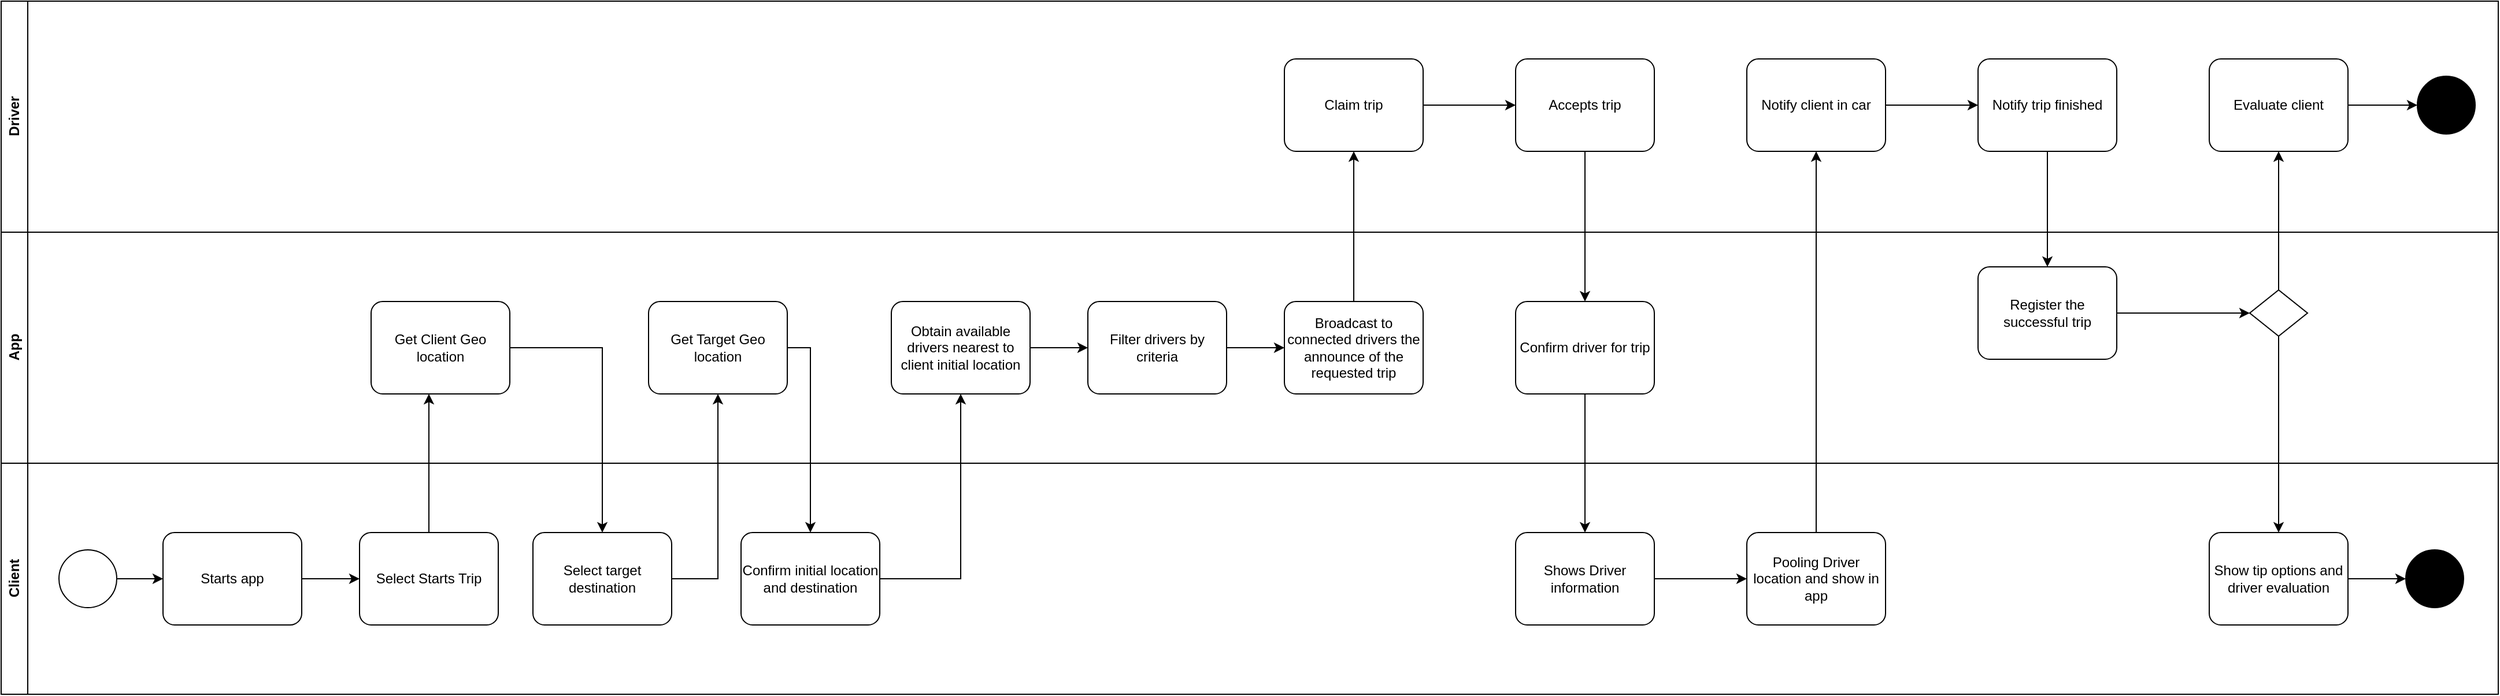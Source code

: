 <mxfile version="22.0.6" type="github" pages="6">
  <diagram name="Trip happy path using client location as start" id="b4SbSSeDNvztZUZswQz6">
    <mxGraphModel dx="1715" dy="1083" grid="1" gridSize="10" guides="1" tooltips="1" connect="1" arrows="1" fold="1" page="1" pageScale="1" pageWidth="1100" pageHeight="850" math="0" shadow="0">
      <root>
        <mxCell id="0" />
        <mxCell id="1" parent="0" />
        <mxCell id="6SqE2iq3v3INhuW2H0y2-1" value="App" style="swimlane;horizontal=0;whiteSpace=wrap;html=1;" parent="1" vertex="1">
          <mxGeometry x="40" y="300" width="2160" height="200" as="geometry" />
        </mxCell>
        <mxCell id="m6PXdY-F9Ei1oLKd_6Ka-3" value="Get Client Geo location" style="points=[[0.25,0,0],[0.5,0,0],[0.75,0,0],[1,0.25,0],[1,0.5,0],[1,0.75,0],[0.75,1,0],[0.5,1,0],[0.25,1,0],[0,0.75,0],[0,0.5,0],[0,0.25,0]];shape=mxgraph.bpmn.task;whiteSpace=wrap;rectStyle=rounded;size=10;html=1;container=1;expand=0;collapsible=0;taskMarker=abstract;" parent="6SqE2iq3v3INhuW2H0y2-1" vertex="1">
          <mxGeometry x="320" y="60" width="120" height="80" as="geometry" />
        </mxCell>
        <mxCell id="m6PXdY-F9Ei1oLKd_6Ka-8" value="Get Target Geo location" style="points=[[0.25,0,0],[0.5,0,0],[0.75,0,0],[1,0.25,0],[1,0.5,0],[1,0.75,0],[0.75,1,0],[0.5,1,0],[0.25,1,0],[0,0.75,0],[0,0.5,0],[0,0.25,0]];shape=mxgraph.bpmn.task;whiteSpace=wrap;rectStyle=rounded;size=10;html=1;container=1;expand=0;collapsible=0;taskMarker=abstract;" parent="6SqE2iq3v3INhuW2H0y2-1" vertex="1">
          <mxGeometry x="560" y="60" width="120" height="80" as="geometry" />
        </mxCell>
        <mxCell id="dXKky9fJ1J5vQsIqOFuL-2" value="" style="edgeStyle=orthogonalEdgeStyle;rounded=0;orthogonalLoop=1;jettySize=auto;html=1;" parent="6SqE2iq3v3INhuW2H0y2-1" source="m6PXdY-F9Ei1oLKd_6Ka-12" target="dXKky9fJ1J5vQsIqOFuL-1" edge="1">
          <mxGeometry relative="1" as="geometry" />
        </mxCell>
        <mxCell id="m6PXdY-F9Ei1oLKd_6Ka-12" value="Obtain available drivers nearest to client initial location" style="points=[[0.25,0,0],[0.5,0,0],[0.75,0,0],[1,0.25,0],[1,0.5,0],[1,0.75,0],[0.75,1,0],[0.5,1,0],[0.25,1,0],[0,0.75,0],[0,0.5,0],[0,0.25,0]];shape=mxgraph.bpmn.task;whiteSpace=wrap;rectStyle=rounded;size=10;html=1;container=1;expand=0;collapsible=0;taskMarker=abstract;" parent="6SqE2iq3v3INhuW2H0y2-1" vertex="1">
          <mxGeometry x="770" y="60" width="120" height="80" as="geometry" />
        </mxCell>
        <mxCell id="m6PXdY-F9Ei1oLKd_6Ka-14" value="Broadcast to connected drivers the announce of the requested trip" style="points=[[0.25,0,0],[0.5,0,0],[0.75,0,0],[1,0.25,0],[1,0.5,0],[1,0.75,0],[0.75,1,0],[0.5,1,0],[0.25,1,0],[0,0.75,0],[0,0.5,0],[0,0.25,0]];shape=mxgraph.bpmn.task;whiteSpace=wrap;rectStyle=rounded;size=10;html=1;container=1;expand=0;collapsible=0;taskMarker=abstract;" parent="6SqE2iq3v3INhuW2H0y2-1" vertex="1">
          <mxGeometry x="1110" y="60" width="120" height="80" as="geometry" />
        </mxCell>
        <mxCell id="m6PXdY-F9Ei1oLKd_6Ka-19" value="Confirm driver for trip" style="points=[[0.25,0,0],[0.5,0,0],[0.75,0,0],[1,0.25,0],[1,0.5,0],[1,0.75,0],[0.75,1,0],[0.5,1,0],[0.25,1,0],[0,0.75,0],[0,0.5,0],[0,0.25,0]];shape=mxgraph.bpmn.task;whiteSpace=wrap;rectStyle=rounded;size=10;html=1;container=1;expand=0;collapsible=0;taskMarker=abstract;" parent="6SqE2iq3v3INhuW2H0y2-1" vertex="1">
          <mxGeometry x="1310" y="60" width="120" height="80" as="geometry" />
        </mxCell>
        <mxCell id="dXKky9fJ1J5vQsIqOFuL-3" style="edgeStyle=orthogonalEdgeStyle;rounded=0;orthogonalLoop=1;jettySize=auto;html=1;entryX=0;entryY=0.5;entryDx=0;entryDy=0;entryPerimeter=0;" parent="6SqE2iq3v3INhuW2H0y2-1" source="dXKky9fJ1J5vQsIqOFuL-1" target="m6PXdY-F9Ei1oLKd_6Ka-14" edge="1">
          <mxGeometry relative="1" as="geometry" />
        </mxCell>
        <mxCell id="dXKky9fJ1J5vQsIqOFuL-1" value="Filter drivers by criteria" style="points=[[0.25,0,0],[0.5,0,0],[0.75,0,0],[1,0.25,0],[1,0.5,0],[1,0.75,0],[0.75,1,0],[0.5,1,0],[0.25,1,0],[0,0.75,0],[0,0.5,0],[0,0.25,0]];shape=mxgraph.bpmn.task;whiteSpace=wrap;rectStyle=rounded;size=10;html=1;container=1;expand=0;collapsible=0;taskMarker=abstract;" parent="6SqE2iq3v3INhuW2H0y2-1" vertex="1">
          <mxGeometry x="940" y="60" width="120" height="80" as="geometry" />
        </mxCell>
        <mxCell id="dXKky9fJ1J5vQsIqOFuL-18" value="" style="edgeStyle=orthogonalEdgeStyle;rounded=0;orthogonalLoop=1;jettySize=auto;html=1;" parent="6SqE2iq3v3INhuW2H0y2-1" source="dXKky9fJ1J5vQsIqOFuL-13" target="dXKky9fJ1J5vQsIqOFuL-17" edge="1">
          <mxGeometry relative="1" as="geometry" />
        </mxCell>
        <mxCell id="dXKky9fJ1J5vQsIqOFuL-13" value="Register the successful trip" style="points=[[0.25,0,0],[0.5,0,0],[0.75,0,0],[1,0.25,0],[1,0.5,0],[1,0.75,0],[0.75,1,0],[0.5,1,0],[0.25,1,0],[0,0.75,0],[0,0.5,0],[0,0.25,0]];shape=mxgraph.bpmn.task;whiteSpace=wrap;rectStyle=rounded;size=10;html=1;container=1;expand=0;collapsible=0;taskMarker=abstract;" parent="6SqE2iq3v3INhuW2H0y2-1" vertex="1">
          <mxGeometry x="1710" y="30" width="120" height="80" as="geometry" />
        </mxCell>
        <mxCell id="dXKky9fJ1J5vQsIqOFuL-17" value="" style="rhombus;whiteSpace=wrap;html=1;" parent="6SqE2iq3v3INhuW2H0y2-1" vertex="1">
          <mxGeometry x="1945" y="50" width="50" height="40" as="geometry" />
        </mxCell>
        <mxCell id="6SqE2iq3v3INhuW2H0y2-2" value="Client" style="swimlane;horizontal=0;whiteSpace=wrap;html=1;" parent="1" vertex="1">
          <mxGeometry x="40" y="500" width="2160" height="200" as="geometry" />
        </mxCell>
        <mxCell id="6SqE2iq3v3INhuW2H0y2-6" style="edgeStyle=orthogonalEdgeStyle;rounded=0;orthogonalLoop=1;jettySize=auto;html=1;entryX=0;entryY=0.5;entryDx=0;entryDy=0;entryPerimeter=0;" parent="6SqE2iq3v3INhuW2H0y2-2" source="6SqE2iq3v3INhuW2H0y2-4" target="m6PXdY-F9Ei1oLKd_6Ka-1" edge="1">
          <mxGeometry relative="1" as="geometry" />
        </mxCell>
        <mxCell id="6SqE2iq3v3INhuW2H0y2-4" value="" style="points=[[0.145,0.145,0],[0.5,0,0],[0.855,0.145,0],[1,0.5,0],[0.855,0.855,0],[0.5,1,0],[0.145,0.855,0],[0,0.5,0]];shape=mxgraph.bpmn.event;html=1;verticalLabelPosition=bottom;labelBackgroundColor=#ffffff;verticalAlign=top;align=center;perimeter=ellipsePerimeter;outlineConnect=0;aspect=fixed;outline=standard;symbol=general;" parent="6SqE2iq3v3INhuW2H0y2-2" vertex="1">
          <mxGeometry x="50" y="75" width="50" height="50" as="geometry" />
        </mxCell>
        <mxCell id="6SqE2iq3v3INhuW2H0y2-5" value="Select Starts Trip" style="points=[[0.25,0,0],[0.5,0,0],[0.75,0,0],[1,0.25,0],[1,0.5,0],[1,0.75,0],[0.75,1,0],[0.5,1,0],[0.25,1,0],[0,0.75,0],[0,0.5,0],[0,0.25,0]];shape=mxgraph.bpmn.task;whiteSpace=wrap;rectStyle=rounded;size=10;html=1;container=1;expand=0;collapsible=0;taskMarker=abstract;" parent="6SqE2iq3v3INhuW2H0y2-2" vertex="1">
          <mxGeometry x="310" y="60" width="120" height="80" as="geometry" />
        </mxCell>
        <mxCell id="m6PXdY-F9Ei1oLKd_6Ka-2" style="edgeStyle=orthogonalEdgeStyle;rounded=0;orthogonalLoop=1;jettySize=auto;html=1;exitX=1;exitY=0.5;exitDx=0;exitDy=0;exitPerimeter=0;entryX=0;entryY=0.5;entryDx=0;entryDy=0;entryPerimeter=0;" parent="6SqE2iq3v3INhuW2H0y2-2" source="m6PXdY-F9Ei1oLKd_6Ka-1" target="6SqE2iq3v3INhuW2H0y2-5" edge="1">
          <mxGeometry relative="1" as="geometry" />
        </mxCell>
        <mxCell id="m6PXdY-F9Ei1oLKd_6Ka-1" value="Starts app" style="points=[[0.25,0,0],[0.5,0,0],[0.75,0,0],[1,0.25,0],[1,0.5,0],[1,0.75,0],[0.75,1,0],[0.5,1,0],[0.25,1,0],[0,0.75,0],[0,0.5,0],[0,0.25,0]];shape=mxgraph.bpmn.task;whiteSpace=wrap;rectStyle=rounded;size=10;html=1;container=1;expand=0;collapsible=0;taskMarker=abstract;" parent="6SqE2iq3v3INhuW2H0y2-2" vertex="1">
          <mxGeometry x="140" y="60" width="120" height="80" as="geometry" />
        </mxCell>
        <mxCell id="m6PXdY-F9Ei1oLKd_6Ka-6" value="Select target destination" style="points=[[0.25,0,0],[0.5,0,0],[0.75,0,0],[1,0.25,0],[1,0.5,0],[1,0.75,0],[0.75,1,0],[0.5,1,0],[0.25,1,0],[0,0.75,0],[0,0.5,0],[0,0.25,0]];shape=mxgraph.bpmn.task;whiteSpace=wrap;rectStyle=rounded;size=10;html=1;container=1;expand=0;collapsible=0;taskMarker=abstract;" parent="6SqE2iq3v3INhuW2H0y2-2" vertex="1">
          <mxGeometry x="460" y="60" width="120" height="80" as="geometry" />
        </mxCell>
        <mxCell id="m6PXdY-F9Ei1oLKd_6Ka-10" value="Confirm initial location and destination" style="points=[[0.25,0,0],[0.5,0,0],[0.75,0,0],[1,0.25,0],[1,0.5,0],[1,0.75,0],[0.75,1,0],[0.5,1,0],[0.25,1,0],[0,0.75,0],[0,0.5,0],[0,0.25,0]];shape=mxgraph.bpmn.task;whiteSpace=wrap;rectStyle=rounded;size=10;html=1;container=1;expand=0;collapsible=0;taskMarker=abstract;" parent="6SqE2iq3v3INhuW2H0y2-2" vertex="1">
          <mxGeometry x="640" y="60" width="120" height="80" as="geometry" />
        </mxCell>
        <mxCell id="dXKky9fJ1J5vQsIqOFuL-5" value="" style="edgeStyle=orthogonalEdgeStyle;rounded=0;orthogonalLoop=1;jettySize=auto;html=1;" parent="6SqE2iq3v3INhuW2H0y2-2" source="m6PXdY-F9Ei1oLKd_6Ka-21" target="dXKky9fJ1J5vQsIqOFuL-4" edge="1">
          <mxGeometry relative="1" as="geometry" />
        </mxCell>
        <mxCell id="m6PXdY-F9Ei1oLKd_6Ka-21" value="Shows Driver information" style="points=[[0.25,0,0],[0.5,0,0],[0.75,0,0],[1,0.25,0],[1,0.5,0],[1,0.75,0],[0.75,1,0],[0.5,1,0],[0.25,1,0],[0,0.75,0],[0,0.5,0],[0,0.25,0]];shape=mxgraph.bpmn.task;whiteSpace=wrap;rectStyle=rounded;size=10;html=1;container=1;expand=0;collapsible=0;taskMarker=abstract;" parent="6SqE2iq3v3INhuW2H0y2-2" vertex="1">
          <mxGeometry x="1310" y="60" width="120" height="80" as="geometry" />
        </mxCell>
        <mxCell id="dXKky9fJ1J5vQsIqOFuL-4" value="Pooling Driver location and show in app" style="points=[[0.25,0,0],[0.5,0,0],[0.75,0,0],[1,0.25,0],[1,0.5,0],[1,0.75,0],[0.75,1,0],[0.5,1,0],[0.25,1,0],[0,0.75,0],[0,0.5,0],[0,0.25,0]];shape=mxgraph.bpmn.task;whiteSpace=wrap;rectStyle=rounded;size=10;html=1;container=1;expand=0;collapsible=0;taskMarker=abstract;" parent="6SqE2iq3v3INhuW2H0y2-2" vertex="1">
          <mxGeometry x="1510" y="60" width="120" height="80" as="geometry" />
        </mxCell>
        <mxCell id="dXKky9fJ1J5vQsIqOFuL-22" style="edgeStyle=orthogonalEdgeStyle;rounded=0;orthogonalLoop=1;jettySize=auto;html=1;entryX=0;entryY=0.5;entryDx=0;entryDy=0;" parent="6SqE2iq3v3INhuW2H0y2-2" source="dXKky9fJ1J5vQsIqOFuL-15" target="6SqE2iq3v3INhuW2H0y2-16" edge="1">
          <mxGeometry relative="1" as="geometry" />
        </mxCell>
        <mxCell id="dXKky9fJ1J5vQsIqOFuL-15" value="Show tip options and driver evaluation" style="points=[[0.25,0,0],[0.5,0,0],[0.75,0,0],[1,0.25,0],[1,0.5,0],[1,0.75,0],[0.75,1,0],[0.5,1,0],[0.25,1,0],[0,0.75,0],[0,0.5,0],[0,0.25,0]];shape=mxgraph.bpmn.task;whiteSpace=wrap;rectStyle=rounded;size=10;html=1;container=1;expand=0;collapsible=0;taskMarker=abstract;" parent="6SqE2iq3v3INhuW2H0y2-2" vertex="1">
          <mxGeometry x="1910" y="60" width="120" height="80" as="geometry" />
        </mxCell>
        <mxCell id="6SqE2iq3v3INhuW2H0y2-16" value="" style="ellipse;whiteSpace=wrap;html=1;aspect=fixed;fillColor=#000000;" parent="6SqE2iq3v3INhuW2H0y2-2" vertex="1">
          <mxGeometry x="2080" y="75" width="50" height="50" as="geometry" />
        </mxCell>
        <mxCell id="6SqE2iq3v3INhuW2H0y2-3" value="Driver" style="swimlane;horizontal=0;whiteSpace=wrap;html=1;" parent="1" vertex="1">
          <mxGeometry x="40" y="100" width="2160" height="200" as="geometry" />
        </mxCell>
        <mxCell id="6SqE2iq3v3INhuW2H0y2-9" value="Accepts trip" style="points=[[0.25,0,0],[0.5,0,0],[0.75,0,0],[1,0.25,0],[1,0.5,0],[1,0.75,0],[0.75,1,0],[0.5,1,0],[0.25,1,0],[0,0.75,0],[0,0.5,0],[0,0.25,0]];shape=mxgraph.bpmn.task;whiteSpace=wrap;rectStyle=rounded;size=10;html=1;container=1;expand=0;collapsible=0;taskMarker=abstract;" parent="6SqE2iq3v3INhuW2H0y2-3" vertex="1">
          <mxGeometry x="1310" y="50" width="120" height="80" as="geometry" />
        </mxCell>
        <mxCell id="6SqE2iq3v3INhuW2H0y2-7" value="Claim trip" style="points=[[0.25,0,0],[0.5,0,0],[0.75,0,0],[1,0.25,0],[1,0.5,0],[1,0.75,0],[0.75,1,0],[0.5,1,0],[0.25,1,0],[0,0.75,0],[0,0.5,0],[0,0.25,0]];shape=mxgraph.bpmn.task;whiteSpace=wrap;rectStyle=rounded;size=10;html=1;container=1;expand=0;collapsible=0;taskMarker=abstract;" parent="6SqE2iq3v3INhuW2H0y2-3" vertex="1">
          <mxGeometry x="1110" y="50" width="120" height="80" as="geometry" />
        </mxCell>
        <mxCell id="6SqE2iq3v3INhuW2H0y2-10" style="edgeStyle=orthogonalEdgeStyle;rounded=0;orthogonalLoop=1;jettySize=auto;html=1;" parent="6SqE2iq3v3INhuW2H0y2-3" source="6SqE2iq3v3INhuW2H0y2-7" target="6SqE2iq3v3INhuW2H0y2-9" edge="1">
          <mxGeometry relative="1" as="geometry" />
        </mxCell>
        <mxCell id="dXKky9fJ1J5vQsIqOFuL-9" value="" style="edgeStyle=orthogonalEdgeStyle;rounded=0;orthogonalLoop=1;jettySize=auto;html=1;" parent="6SqE2iq3v3INhuW2H0y2-3" source="dXKky9fJ1J5vQsIqOFuL-6" target="dXKky9fJ1J5vQsIqOFuL-8" edge="1">
          <mxGeometry relative="1" as="geometry" />
        </mxCell>
        <mxCell id="dXKky9fJ1J5vQsIqOFuL-6" value="Notify client in car" style="points=[[0.25,0,0],[0.5,0,0],[0.75,0,0],[1,0.25,0],[1,0.5,0],[1,0.75,0],[0.75,1,0],[0.5,1,0],[0.25,1,0],[0,0.75,0],[0,0.5,0],[0,0.25,0]];shape=mxgraph.bpmn.task;whiteSpace=wrap;rectStyle=rounded;size=10;html=1;container=1;expand=0;collapsible=0;taskMarker=abstract;" parent="6SqE2iq3v3INhuW2H0y2-3" vertex="1">
          <mxGeometry x="1510" y="50" width="120" height="80" as="geometry" />
        </mxCell>
        <mxCell id="dXKky9fJ1J5vQsIqOFuL-8" value="Notify trip finished" style="points=[[0.25,0,0],[0.5,0,0],[0.75,0,0],[1,0.25,0],[1,0.5,0],[1,0.75,0],[0.75,1,0],[0.5,1,0],[0.25,1,0],[0,0.75,0],[0,0.5,0],[0,0.25,0]];shape=mxgraph.bpmn.task;whiteSpace=wrap;rectStyle=rounded;size=10;html=1;container=1;expand=0;collapsible=0;taskMarker=abstract;" parent="6SqE2iq3v3INhuW2H0y2-3" vertex="1">
          <mxGeometry x="1710" y="50" width="120" height="80" as="geometry" />
        </mxCell>
        <mxCell id="dXKky9fJ1J5vQsIqOFuL-23" style="edgeStyle=orthogonalEdgeStyle;rounded=0;orthogonalLoop=1;jettySize=auto;html=1;entryX=0;entryY=0.5;entryDx=0;entryDy=0;" parent="6SqE2iq3v3INhuW2H0y2-3" source="6SqE2iq3v3INhuW2H0y2-13" target="dXKky9fJ1J5vQsIqOFuL-21" edge="1">
          <mxGeometry relative="1" as="geometry" />
        </mxCell>
        <mxCell id="6SqE2iq3v3INhuW2H0y2-13" value="Evaluate client" style="points=[[0.25,0,0],[0.5,0,0],[0.75,0,0],[1,0.25,0],[1,0.5,0],[1,0.75,0],[0.75,1,0],[0.5,1,0],[0.25,1,0],[0,0.75,0],[0,0.5,0],[0,0.25,0]];shape=mxgraph.bpmn.task;whiteSpace=wrap;rectStyle=rounded;size=10;html=1;container=1;expand=0;collapsible=0;taskMarker=abstract;" parent="6SqE2iq3v3INhuW2H0y2-3" vertex="1">
          <mxGeometry x="1910" y="50" width="120" height="80" as="geometry" />
        </mxCell>
        <mxCell id="dXKky9fJ1J5vQsIqOFuL-21" value="" style="ellipse;whiteSpace=wrap;html=1;aspect=fixed;fillColor=#000000;" parent="6SqE2iq3v3INhuW2H0y2-3" vertex="1">
          <mxGeometry x="2090" y="65" width="50" height="50" as="geometry" />
        </mxCell>
        <mxCell id="m6PXdY-F9Ei1oLKd_6Ka-4" value="" style="edgeStyle=orthogonalEdgeStyle;rounded=0;orthogonalLoop=1;jettySize=auto;html=1;" parent="1" source="6SqE2iq3v3INhuW2H0y2-5" target="m6PXdY-F9Ei1oLKd_6Ka-3" edge="1">
          <mxGeometry relative="1" as="geometry">
            <Array as="points">
              <mxPoint x="410" y="460" />
              <mxPoint x="410" y="460" />
            </Array>
          </mxGeometry>
        </mxCell>
        <mxCell id="m6PXdY-F9Ei1oLKd_6Ka-7" value="" style="edgeStyle=orthogonalEdgeStyle;rounded=0;orthogonalLoop=1;jettySize=auto;html=1;" parent="1" source="m6PXdY-F9Ei1oLKd_6Ka-3" target="m6PXdY-F9Ei1oLKd_6Ka-6" edge="1">
          <mxGeometry relative="1" as="geometry" />
        </mxCell>
        <mxCell id="m6PXdY-F9Ei1oLKd_6Ka-9" value="" style="edgeStyle=orthogonalEdgeStyle;rounded=0;orthogonalLoop=1;jettySize=auto;html=1;" parent="1" source="m6PXdY-F9Ei1oLKd_6Ka-6" target="m6PXdY-F9Ei1oLKd_6Ka-8" edge="1">
          <mxGeometry relative="1" as="geometry">
            <Array as="points">
              <mxPoint x="660" y="600" />
            </Array>
          </mxGeometry>
        </mxCell>
        <mxCell id="m6PXdY-F9Ei1oLKd_6Ka-11" value="" style="edgeStyle=orthogonalEdgeStyle;rounded=0;orthogonalLoop=1;jettySize=auto;html=1;" parent="1" source="m6PXdY-F9Ei1oLKd_6Ka-8" target="m6PXdY-F9Ei1oLKd_6Ka-10" edge="1">
          <mxGeometry relative="1" as="geometry">
            <Array as="points">
              <mxPoint x="740" y="400" />
            </Array>
          </mxGeometry>
        </mxCell>
        <mxCell id="m6PXdY-F9Ei1oLKd_6Ka-13" value="" style="edgeStyle=orthogonalEdgeStyle;rounded=0;orthogonalLoop=1;jettySize=auto;html=1;" parent="1" source="m6PXdY-F9Ei1oLKd_6Ka-10" target="m6PXdY-F9Ei1oLKd_6Ka-12" edge="1">
          <mxGeometry relative="1" as="geometry" />
        </mxCell>
        <mxCell id="m6PXdY-F9Ei1oLKd_6Ka-16" style="edgeStyle=orthogonalEdgeStyle;rounded=0;orthogonalLoop=1;jettySize=auto;html=1;entryX=0.5;entryY=1;entryDx=0;entryDy=0;entryPerimeter=0;" parent="1" source="m6PXdY-F9Ei1oLKd_6Ka-14" target="6SqE2iq3v3INhuW2H0y2-7" edge="1">
          <mxGeometry relative="1" as="geometry" />
        </mxCell>
        <mxCell id="m6PXdY-F9Ei1oLKd_6Ka-20" value="" style="edgeStyle=orthogonalEdgeStyle;rounded=0;orthogonalLoop=1;jettySize=auto;html=1;" parent="1" source="6SqE2iq3v3INhuW2H0y2-9" target="m6PXdY-F9Ei1oLKd_6Ka-19" edge="1">
          <mxGeometry relative="1" as="geometry" />
        </mxCell>
        <mxCell id="m6PXdY-F9Ei1oLKd_6Ka-22" value="" style="edgeStyle=orthogonalEdgeStyle;rounded=0;orthogonalLoop=1;jettySize=auto;html=1;" parent="1" source="m6PXdY-F9Ei1oLKd_6Ka-19" target="m6PXdY-F9Ei1oLKd_6Ka-21" edge="1">
          <mxGeometry relative="1" as="geometry" />
        </mxCell>
        <mxCell id="dXKky9fJ1J5vQsIqOFuL-7" value="" style="edgeStyle=orthogonalEdgeStyle;rounded=0;orthogonalLoop=1;jettySize=auto;html=1;" parent="1" source="dXKky9fJ1J5vQsIqOFuL-4" target="dXKky9fJ1J5vQsIqOFuL-6" edge="1">
          <mxGeometry relative="1" as="geometry" />
        </mxCell>
        <mxCell id="dXKky9fJ1J5vQsIqOFuL-14" value="" style="edgeStyle=orthogonalEdgeStyle;rounded=0;orthogonalLoop=1;jettySize=auto;html=1;" parent="1" source="dXKky9fJ1J5vQsIqOFuL-8" target="dXKky9fJ1J5vQsIqOFuL-13" edge="1">
          <mxGeometry relative="1" as="geometry" />
        </mxCell>
        <mxCell id="dXKky9fJ1J5vQsIqOFuL-19" style="edgeStyle=orthogonalEdgeStyle;rounded=0;orthogonalLoop=1;jettySize=auto;html=1;entryX=0.5;entryY=1;entryDx=0;entryDy=0;entryPerimeter=0;" parent="1" source="dXKky9fJ1J5vQsIqOFuL-17" target="6SqE2iq3v3INhuW2H0y2-13" edge="1">
          <mxGeometry relative="1" as="geometry" />
        </mxCell>
        <mxCell id="dXKky9fJ1J5vQsIqOFuL-20" style="edgeStyle=orthogonalEdgeStyle;rounded=0;orthogonalLoop=1;jettySize=auto;html=1;" parent="1" source="dXKky9fJ1J5vQsIqOFuL-17" target="dXKky9fJ1J5vQsIqOFuL-15" edge="1">
          <mxGeometry relative="1" as="geometry" />
        </mxCell>
      </root>
    </mxGraphModel>
  </diagram>
  <diagram name="Drill down creation of Drive by Client" id="9YAQOSyTMkeQ9x9ABCWg">
    <mxGraphModel dx="1715" dy="1933" grid="1" gridSize="10" guides="1" tooltips="1" connect="1" arrows="1" fold="1" page="1" pageScale="1" pageWidth="1100" pageHeight="850" math="0" shadow="0">
      <root>
        <mxCell id="Aa5zBOkpth9xLfSPm0mI-0" />
        <mxCell id="Aa5zBOkpth9xLfSPm0mI-1" parent="Aa5zBOkpth9xLfSPm0mI-0" />
        <mxCell id="Aa5zBOkpth9xLfSPm0mI-2" value="exp-ride-x-press" style="swimlane;horizontal=0;whiteSpace=wrap;html=1;" vertex="1" parent="Aa5zBOkpth9xLfSPm0mI-1">
          <mxGeometry x="40" y="300" width="2530" height="200" as="geometry" />
        </mxCell>
        <mxCell id="Aa5zBOkpth9xLfSPm0mI-4" value="Get Target Geo location" style="points=[[0.25,0,0],[0.5,0,0],[0.75,0,0],[1,0.25,0],[1,0.5,0],[1,0.75,0],[0.75,1,0],[0.5,1,0],[0.25,1,0],[0,0.75,0],[0,0.5,0],[0,0.25,0]];shape=mxgraph.bpmn.task;whiteSpace=wrap;rectStyle=rounded;size=10;html=1;container=1;expand=0;collapsible=0;taskMarker=abstract;" vertex="1" parent="Aa5zBOkpth9xLfSPm0mI-2">
          <mxGeometry x="690" y="60" width="120" height="80" as="geometry" />
        </mxCell>
        <mxCell id="UceIsVDDBgMtnl9OKH8S-25" value="Create ride" style="points=[[0.25,0,0],[0.5,0,0],[0.75,0,0],[1,0.25,0],[1,0.5,0],[1,0.75,0],[0.75,1,0],[0.5,1,0],[0.25,1,0],[0,0.75,0],[0,0.5,0],[0,0.25,0]];shape=mxgraph.bpmn.task;whiteSpace=wrap;rectStyle=rounded;size=10;html=1;container=1;expand=0;collapsible=0;taskMarker=abstract;" vertex="1" parent="Aa5zBOkpth9xLfSPm0mI-2">
          <mxGeometry x="890" y="60" width="120" height="80" as="geometry" />
        </mxCell>
        <mxCell id="Aa5zBOkpth9xLfSPm0mI-14" value="Client - Mobile App" style="swimlane;horizontal=0;whiteSpace=wrap;html=1;" vertex="1" parent="Aa5zBOkpth9xLfSPm0mI-1">
          <mxGeometry x="40" y="500" width="2530" height="200" as="geometry" />
        </mxCell>
        <mxCell id="Aa5zBOkpth9xLfSPm0mI-15" style="edgeStyle=orthogonalEdgeStyle;rounded=0;orthogonalLoop=1;jettySize=auto;html=1;entryX=0;entryY=0.5;entryDx=0;entryDy=0;entryPerimeter=0;" edge="1" parent="Aa5zBOkpth9xLfSPm0mI-14" source="Aa5zBOkpth9xLfSPm0mI-16" target="Aa5zBOkpth9xLfSPm0mI-17">
          <mxGeometry relative="1" as="geometry">
            <mxPoint x="140" y="100" as="targetPoint" />
          </mxGeometry>
        </mxCell>
        <mxCell id="Aa5zBOkpth9xLfSPm0mI-16" value="" style="points=[[0.145,0.145,0],[0.5,0,0],[0.855,0.145,0],[1,0.5,0],[0.855,0.855,0],[0.5,1,0],[0.145,0.855,0],[0,0.5,0]];shape=mxgraph.bpmn.event;html=1;verticalLabelPosition=bottom;labelBackgroundColor=#ffffff;verticalAlign=top;align=center;perimeter=ellipsePerimeter;outlineConnect=0;aspect=fixed;outline=standard;symbol=general;" vertex="1" parent="Aa5zBOkpth9xLfSPm0mI-14">
          <mxGeometry x="50" y="75" width="50" height="50" as="geometry" />
        </mxCell>
        <mxCell id="Aa5zBOkpth9xLfSPm0mI-17" value="Select Starts Trip" style="points=[[0.25,0,0],[0.5,0,0],[0.75,0,0],[1,0.25,0],[1,0.5,0],[1,0.75,0],[0.75,1,0],[0.5,1,0],[0.25,1,0],[0,0.75,0],[0,0.5,0],[0,0.25,0]];shape=mxgraph.bpmn.task;whiteSpace=wrap;rectStyle=rounded;size=10;html=1;container=1;expand=0;collapsible=0;taskMarker=abstract;" vertex="1" parent="Aa5zBOkpth9xLfSPm0mI-14">
          <mxGeometry x="310" y="60" width="120" height="80" as="geometry" />
        </mxCell>
        <mxCell id="Aa5zBOkpth9xLfSPm0mI-20" value="Select target destination" style="points=[[0.25,0,0],[0.5,0,0],[0.75,0,0],[1,0.25,0],[1,0.5,0],[1,0.75,0],[0.75,1,0],[0.5,1,0],[0.25,1,0],[0,0.75,0],[0,0.5,0],[0,0.25,0]];shape=mxgraph.bpmn.task;whiteSpace=wrap;rectStyle=rounded;size=10;html=1;container=1;expand=0;collapsible=0;taskMarker=abstract;" vertex="1" parent="Aa5zBOkpth9xLfSPm0mI-14">
          <mxGeometry x="690" y="60" width="120" height="80" as="geometry" />
        </mxCell>
        <mxCell id="Aa5zBOkpth9xLfSPm0mI-21" value="Confirm initial location and destination" style="points=[[0.25,0,0],[0.5,0,0],[0.75,0,0],[1,0.25,0],[1,0.5,0],[1,0.75,0],[0.75,1,0],[0.5,1,0],[0.25,1,0],[0,0.75,0],[0,0.5,0],[0,0.25,0]];shape=mxgraph.bpmn.task;whiteSpace=wrap;rectStyle=rounded;size=10;html=1;container=1;expand=0;collapsible=0;taskMarker=abstract;" vertex="1" parent="Aa5zBOkpth9xLfSPm0mI-14">
          <mxGeometry x="890" y="60" width="120" height="80" as="geometry" />
        </mxCell>
        <mxCell id="Aa5zBOkpth9xLfSPm0mI-3" value="Get Client Geo location" style="points=[[0.25,0,0],[0.5,0,0],[0.75,0,0],[1,0.25,0],[1,0.5,0],[1,0.75,0],[0.75,1,0],[0.5,1,0],[0.25,1,0],[0,0.75,0],[0,0.5,0],[0,0.25,0]];shape=mxgraph.bpmn.task;whiteSpace=wrap;rectStyle=rounded;size=10;html=1;container=1;expand=0;collapsible=0;taskMarker=abstract;" vertex="1" parent="Aa5zBOkpth9xLfSPm0mI-14">
          <mxGeometry x="490" y="60" width="120" height="80" as="geometry" />
        </mxCell>
        <mxCell id="UceIsVDDBgMtnl9OKH8S-13" style="edgeStyle=orthogonalEdgeStyle;rounded=0;orthogonalLoop=1;jettySize=auto;html=1;entryX=0;entryY=0.5;entryDx=0;entryDy=0;entryPerimeter=0;" edge="1" parent="Aa5zBOkpth9xLfSPm0mI-14" source="Aa5zBOkpth9xLfSPm0mI-17" target="Aa5zBOkpth9xLfSPm0mI-3">
          <mxGeometry relative="1" as="geometry" />
        </mxCell>
        <mxCell id="UceIsVDDBgMtnl9OKH8S-17" style="edgeStyle=orthogonalEdgeStyle;rounded=0;orthogonalLoop=1;jettySize=auto;html=1;entryX=0;entryY=0.5;entryDx=0;entryDy=0;entryPerimeter=0;" edge="1" parent="Aa5zBOkpth9xLfSPm0mI-14" source="Aa5zBOkpth9xLfSPm0mI-3" target="Aa5zBOkpth9xLfSPm0mI-20">
          <mxGeometry relative="1" as="geometry" />
        </mxCell>
        <mxCell id="UceIsVDDBgMtnl9OKH8S-24" style="edgeStyle=orthogonalEdgeStyle;rounded=0;orthogonalLoop=1;jettySize=auto;html=1;entryX=0;entryY=0.5;entryDx=0;entryDy=0;entryPerimeter=0;" edge="1" parent="Aa5zBOkpth9xLfSPm0mI-14" source="Aa5zBOkpth9xLfSPm0mI-20" target="Aa5zBOkpth9xLfSPm0mI-21">
          <mxGeometry relative="1" as="geometry" />
        </mxCell>
        <mxCell id="Aa5zBOkpth9xLfSPm0mI-40" value="" style="edgeStyle=orthogonalEdgeStyle;rounded=0;orthogonalLoop=1;jettySize=auto;html=1;" edge="1" parent="Aa5zBOkpth9xLfSPm0mI-1" source="Aa5zBOkpth9xLfSPm0mI-20" target="Aa5zBOkpth9xLfSPm0mI-4">
          <mxGeometry relative="1" as="geometry">
            <Array as="points">
              <mxPoint x="790" y="500" />
              <mxPoint x="790" y="500" />
            </Array>
          </mxGeometry>
        </mxCell>
        <mxCell id="UceIsVDDBgMtnl9OKH8S-19" value="POST /geolocation" style="edgeLabel;html=1;align=center;verticalAlign=middle;resizable=0;points=[];" vertex="1" connectable="0" parent="Aa5zBOkpth9xLfSPm0mI-40">
          <mxGeometry x="-0.333" y="-2" relative="1" as="geometry">
            <mxPoint as="offset" />
          </mxGeometry>
        </mxCell>
        <mxCell id="UceIsVDDBgMtnl9OKH8S-18" value="sys-geolocalization" style="swimlane;horizontal=0;whiteSpace=wrap;html=1;" vertex="1" parent="Aa5zBOkpth9xLfSPm0mI-1">
          <mxGeometry x="40" y="100" width="2530" height="200" as="geometry" />
        </mxCell>
        <mxCell id="UceIsVDDBgMtnl9OKH8S-20" value="Get Target from Google Maps" style="points=[[0.25,0,0],[0.5,0,0],[0.75,0,0],[1,0.25,0],[1,0.5,0],[1,0.75,0],[0.75,1,0],[0.5,1,0],[0.25,1,0],[0,0.75,0],[0,0.5,0],[0,0.25,0]];shape=mxgraph.bpmn.task;whiteSpace=wrap;rectStyle=rounded;size=10;html=1;container=1;expand=0;collapsible=0;taskMarker=abstract;" vertex="1" parent="UceIsVDDBgMtnl9OKH8S-18">
          <mxGeometry x="690" y="60" width="120" height="80" as="geometry" />
        </mxCell>
        <mxCell id="UceIsVDDBgMtnl9OKH8S-21" value="" style="edgeStyle=orthogonalEdgeStyle;rounded=0;orthogonalLoop=1;jettySize=auto;html=1;" edge="1" parent="Aa5zBOkpth9xLfSPm0mI-1" source="Aa5zBOkpth9xLfSPm0mI-4" target="UceIsVDDBgMtnl9OKH8S-20">
          <mxGeometry relative="1" as="geometry" />
        </mxCell>
        <mxCell id="UceIsVDDBgMtnl9OKH8S-22" value="POST /geolocation" style="edgeLabel;html=1;align=center;verticalAlign=middle;resizable=0;points=[];" vertex="1" connectable="0" parent="UceIsVDDBgMtnl9OKH8S-21">
          <mxGeometry x="-0.233" y="-1" relative="1" as="geometry">
            <mxPoint as="offset" />
          </mxGeometry>
        </mxCell>
        <mxCell id="UceIsVDDBgMtnl9OKH8S-23" style="edgeStyle=orthogonalEdgeStyle;rounded=0;orthogonalLoop=1;jettySize=auto;html=1;" edge="1" parent="Aa5zBOkpth9xLfSPm0mI-1" source="UceIsVDDBgMtnl9OKH8S-20">
          <mxGeometry relative="1" as="geometry">
            <mxPoint x="850" y="580" as="targetPoint" />
            <Array as="points">
              <mxPoint x="870" y="200" />
              <mxPoint x="870" y="580" />
              <mxPoint x="850" y="580" />
            </Array>
          </mxGeometry>
        </mxCell>
        <mxCell id="UceIsVDDBgMtnl9OKH8S-26" value="" style="edgeStyle=orthogonalEdgeStyle;rounded=0;orthogonalLoop=1;jettySize=auto;html=1;" edge="1" parent="Aa5zBOkpth9xLfSPm0mI-1" source="Aa5zBOkpth9xLfSPm0mI-21" target="UceIsVDDBgMtnl9OKH8S-25">
          <mxGeometry relative="1" as="geometry" />
        </mxCell>
        <mxCell id="UceIsVDDBgMtnl9OKH8S-27" value="POST /ride" style="edgeLabel;html=1;align=center;verticalAlign=middle;resizable=0;points=[];" vertex="1" connectable="0" parent="UceIsVDDBgMtnl9OKH8S-26">
          <mxGeometry x="-0.317" y="4" relative="1" as="geometry">
            <mxPoint as="offset" />
          </mxGeometry>
        </mxCell>
        <mxCell id="UceIsVDDBgMtnl9OKH8S-28" value="prc-ride" style="swimlane;horizontal=0;whiteSpace=wrap;html=1;" vertex="1" parent="Aa5zBOkpth9xLfSPm0mI-1">
          <mxGeometry x="40" y="-100" width="2530" height="200" as="geometry" />
        </mxCell>
        <mxCell id="UceIsVDDBgMtnl9OKH8S-29" value="Create ride" style="points=[[0.25,0,0],[0.5,0,0],[0.75,0,0],[1,0.25,0],[1,0.5,0],[1,0.75,0],[0.75,1,0],[0.5,1,0],[0.25,1,0],[0,0.75,0],[0,0.5,0],[0,0.25,0]];shape=mxgraph.bpmn.task;whiteSpace=wrap;rectStyle=rounded;size=10;html=1;container=1;expand=0;collapsible=0;taskMarker=abstract;" vertex="1" parent="UceIsVDDBgMtnl9OKH8S-28">
          <mxGeometry x="830" y="50" width="120" height="80" as="geometry" />
        </mxCell>
        <mxCell id="Aa5zBOkpth9xLfSPm0mI-6" value="Obtain available drivers nearest to client initial location" style="points=[[0.25,0,0],[0.5,0,0],[0.75,0,0],[1,0.25,0],[1,0.5,0],[1,0.75,0],[0.75,1,0],[0.5,1,0],[0.25,1,0],[0,0.75,0],[0,0.5,0],[0,0.25,0]];shape=mxgraph.bpmn.task;whiteSpace=wrap;rectStyle=rounded;size=10;html=1;container=1;expand=0;collapsible=0;taskMarker=abstract;" vertex="1" parent="UceIsVDDBgMtnl9OKH8S-28">
          <mxGeometry x="1220" y="50" width="120" height="80" as="geometry" />
        </mxCell>
        <mxCell id="vcw9PWRFaFQ3ZF1qO-cl-0" value="Queue" style="sketch=0;outlineConnect=0;fontColor=#232F3E;gradientColor=none;strokeColor=#232F3E;fillColor=#ffffff;dashed=0;verticalLabelPosition=bottom;verticalAlign=top;align=center;html=1;fontSize=12;fontStyle=0;aspect=fixed;shape=mxgraph.aws4.resourceIcon;resIcon=mxgraph.aws4.queue;" vertex="1" parent="UceIsVDDBgMtnl9OKH8S-28">
          <mxGeometry x="1140" y="60" width="60" height="60" as="geometry" />
        </mxCell>
        <mxCell id="vcw9PWRFaFQ3ZF1qO-cl-1" style="edgeStyle=orthogonalEdgeStyle;rounded=0;orthogonalLoop=1;jettySize=auto;html=1;" edge="1" parent="UceIsVDDBgMtnl9OKH8S-28" source="vcw9PWRFaFQ3ZF1qO-cl-35" target="vcw9PWRFaFQ3ZF1qO-cl-0">
          <mxGeometry relative="1" as="geometry">
            <mxPoint x="1090" y="90" as="targetPoint" />
          </mxGeometry>
        </mxCell>
        <mxCell id="vcw9PWRFaFQ3ZF1qO-cl-3" style="edgeStyle=orthogonalEdgeStyle;rounded=0;orthogonalLoop=1;jettySize=auto;html=1;entryX=0;entryY=0.5;entryDx=0;entryDy=0;entryPerimeter=0;" edge="1" parent="UceIsVDDBgMtnl9OKH8S-28" source="vcw9PWRFaFQ3ZF1qO-cl-0" target="Aa5zBOkpth9xLfSPm0mI-6">
          <mxGeometry relative="1" as="geometry" />
        </mxCell>
        <mxCell id="vcw9PWRFaFQ3ZF1qO-cl-12" value="Broadcast to driver to announce ride" style="points=[[0.25,0,0],[0.5,0,0],[0.75,0,0],[1,0.25,0],[1,0.5,0],[1,0.75,0],[0.75,1,0],[0.5,1,0],[0.25,1,0],[0,0.75,0],[0,0.5,0],[0,0.25,0]];shape=mxgraph.bpmn.task;whiteSpace=wrap;rectStyle=rounded;size=10;html=1;container=1;expand=0;collapsible=0;taskMarker=abstract;" vertex="1" parent="UceIsVDDBgMtnl9OKH8S-28">
          <mxGeometry x="1870" y="50" width="120" height="80" as="geometry" />
        </mxCell>
        <mxCell id="vcw9PWRFaFQ3ZF1qO-cl-22" value="Broadcast to client to announce ride" style="points=[[0.25,0,0],[0.5,0,0],[0.75,0,0],[1,0.25,0],[1,0.5,0],[1,0.75,0],[0.75,1,0],[0.5,1,0],[0.25,1,0],[0,0.75,0],[0,0.5,0],[0,0.25,0]];shape=mxgraph.bpmn.task;whiteSpace=wrap;rectStyle=rounded;size=10;html=1;container=1;expand=0;collapsible=0;taskMarker=abstract;" vertex="1" parent="UceIsVDDBgMtnl9OKH8S-28">
          <mxGeometry x="2040" y="50" width="120" height="80" as="geometry" />
        </mxCell>
        <mxCell id="vcw9PWRFaFQ3ZF1qO-cl-23" style="edgeStyle=orthogonalEdgeStyle;rounded=0;orthogonalLoop=1;jettySize=auto;html=1;entryX=0;entryY=0.5;entryDx=0;entryDy=0;entryPerimeter=0;" edge="1" parent="UceIsVDDBgMtnl9OKH8S-28" source="vcw9PWRFaFQ3ZF1qO-cl-12" target="vcw9PWRFaFQ3ZF1qO-cl-22">
          <mxGeometry relative="1" as="geometry" />
        </mxCell>
        <mxCell id="vcw9PWRFaFQ3ZF1qO-cl-16" value="Select driver and inform client" style="points=[[0.25,0,0],[0.5,0,0],[0.75,0,0],[1,0.25,0],[1,0.5,0],[1,0.75,0],[0.75,1,0],[0.5,1,0],[0.25,1,0],[0,0.75,0],[0,0.5,0],[0,0.25,0]];shape=mxgraph.bpmn.task;whiteSpace=wrap;rectStyle=rounded;size=10;html=1;container=1;expand=0;collapsible=0;taskMarker=abstract;" vertex="1" parent="UceIsVDDBgMtnl9OKH8S-28">
          <mxGeometry x="1520" y="50" width="120" height="80" as="geometry" />
        </mxCell>
        <mxCell id="vcw9PWRFaFQ3ZF1qO-cl-27" value="Store selected driver" style="points=[[0.25,0,0],[0.5,0,0],[0.75,0,0],[1,0.25,0],[1,0.5,0],[1,0.75,0],[0.75,1,0],[0.5,1,0],[0.25,1,0],[0,0.75,0],[0,0.5,0],[0,0.25,0]];shape=mxgraph.bpmn.task;whiteSpace=wrap;rectStyle=rounded;size=10;html=1;container=1;expand=0;collapsible=0;taskMarker=abstract;" vertex="1" parent="UceIsVDDBgMtnl9OKH8S-28">
          <mxGeometry x="1690" y="50" width="120" height="80" as="geometry" />
        </mxCell>
        <mxCell id="vcw9PWRFaFQ3ZF1qO-cl-28" value="" style="edgeStyle=orthogonalEdgeStyle;rounded=0;orthogonalLoop=1;jettySize=auto;html=1;entryX=0;entryY=0.5;entryDx=0;entryDy=0;entryPerimeter=0;" edge="1" parent="UceIsVDDBgMtnl9OKH8S-28" source="vcw9PWRFaFQ3ZF1qO-cl-16" target="vcw9PWRFaFQ3ZF1qO-cl-27">
          <mxGeometry relative="1" as="geometry">
            <mxPoint x="1680" y="-10" as="sourcePoint" />
            <mxPoint x="1890" y="-10" as="targetPoint" />
          </mxGeometry>
        </mxCell>
        <mxCell id="vcw9PWRFaFQ3ZF1qO-cl-29" value="Update notification status in ride" style="points=[[0.25,0,0],[0.5,0,0],[0.75,0,0],[1,0.25,0],[1,0.5,0],[1,0.75,0],[0.75,1,0],[0.5,1,0],[0.25,1,0],[0,0.75,0],[0,0.5,0],[0,0.25,0]];shape=mxgraph.bpmn.task;whiteSpace=wrap;rectStyle=rounded;size=10;html=1;container=1;expand=0;collapsible=0;taskMarker=abstract;" vertex="1" parent="UceIsVDDBgMtnl9OKH8S-28">
          <mxGeometry x="2200" y="50" width="120" height="80" as="geometry" />
        </mxCell>
        <mxCell id="vcw9PWRFaFQ3ZF1qO-cl-30" value="" style="edgeStyle=orthogonalEdgeStyle;rounded=0;orthogonalLoop=1;jettySize=auto;html=1;entryX=0;entryY=0.5;entryDx=0;entryDy=0;" edge="1" parent="UceIsVDDBgMtnl9OKH8S-28" source="vcw9PWRFaFQ3ZF1qO-cl-22" target="vcw9PWRFaFQ3ZF1qO-cl-29">
          <mxGeometry relative="1" as="geometry">
            <mxPoint x="2180" y="-10" as="sourcePoint" />
            <mxPoint x="2410" y="-10" as="targetPoint" />
          </mxGeometry>
        </mxCell>
        <mxCell id="vcw9PWRFaFQ3ZF1qO-cl-35" value="Trigger async processing" style="points=[[0.25,0,0],[0.5,0,0],[0.75,0,0],[1,0.25,0],[1,0.5,0],[1,0.75,0],[0.75,1,0],[0.5,1,0],[0.25,1,0],[0,0.75,0],[0,0.5,0],[0,0.25,0]];shape=mxgraph.bpmn.task;whiteSpace=wrap;rectStyle=rounded;size=10;html=1;container=1;expand=0;collapsible=0;taskMarker=abstract;" vertex="1" parent="UceIsVDDBgMtnl9OKH8S-28">
          <mxGeometry x="990" y="50" width="120" height="80" as="geometry" />
        </mxCell>
        <mxCell id="UceIsVDDBgMtnl9OKH8S-30" value="" style="edgeStyle=orthogonalEdgeStyle;rounded=0;orthogonalLoop=1;jettySize=auto;html=1;" edge="1" parent="Aa5zBOkpth9xLfSPm0mI-1" source="UceIsVDDBgMtnl9OKH8S-25" target="UceIsVDDBgMtnl9OKH8S-29">
          <mxGeometry relative="1" as="geometry" />
        </mxCell>
        <mxCell id="UceIsVDDBgMtnl9OKH8S-31" value="POST /ride" style="edgeLabel;html=1;align=center;verticalAlign=middle;resizable=0;points=[];" vertex="1" connectable="0" parent="UceIsVDDBgMtnl9OKH8S-30">
          <mxGeometry x="-0.091" y="4" relative="1" as="geometry">
            <mxPoint as="offset" />
          </mxGeometry>
        </mxCell>
        <mxCell id="vcw9PWRFaFQ3ZF1qO-cl-2" value="&lt;h1&gt;Assumptions&lt;/h1&gt;&lt;p&gt;1. Drivers will inform their location and availability periodically with the mobile app to the server&lt;/p&gt;&lt;p&gt;2. Users will have to be logged to create a ride&lt;/p&gt;&lt;p&gt;3. If a driver is active and with not ride, then it can accept a new ride&lt;/p&gt;&lt;p&gt;4.&amp;nbsp;&lt;/p&gt;" style="text;html=1;strokeColor=none;fillColor=none;spacing=5;spacingTop=-20;whiteSpace=wrap;overflow=hidden;rounded=0;" vertex="1" parent="Aa5zBOkpth9xLfSPm0mI-1">
          <mxGeometry x="40" y="720" width="580" height="190" as="geometry" />
        </mxCell>
        <mxCell id="vcw9PWRFaFQ3ZF1qO-cl-4" value="sys-drivers" style="swimlane;horizontal=0;whiteSpace=wrap;html=1;startSize=23;" vertex="1" parent="Aa5zBOkpth9xLfSPm0mI-1">
          <mxGeometry x="40" y="-300" width="2530" height="200" as="geometry" />
        </mxCell>
        <mxCell id="Aa5zBOkpth9xLfSPm0mI-10" value="Filter drivers by criteria" style="points=[[0.25,0,0],[0.5,0,0],[0.75,0,0],[1,0.25,0],[1,0.5,0],[1,0.75,0],[0.75,1,0],[0.5,1,0],[0.25,1,0],[0,0.75,0],[0,0.5,0],[0,0.25,0]];shape=mxgraph.bpmn.task;whiteSpace=wrap;rectStyle=rounded;size=10;html=1;container=1;expand=0;collapsible=0;taskMarker=abstract;" vertex="1" parent="vcw9PWRFaFQ3ZF1qO-cl-4">
          <mxGeometry x="1400" y="60" width="120" height="80" as="geometry" />
        </mxCell>
        <mxCell id="vcw9PWRFaFQ3ZF1qO-cl-5" value="sys-notifications" style="swimlane;horizontal=0;whiteSpace=wrap;html=1;" vertex="1" parent="Aa5zBOkpth9xLfSPm0mI-1">
          <mxGeometry x="40" y="-500" width="2530" height="200" as="geometry" />
        </mxCell>
        <mxCell id="Aa5zBOkpth9xLfSPm0mI-7" value="Create notifications to driver" style="points=[[0.25,0,0],[0.5,0,0],[0.75,0,0],[1,0.25,0],[1,0.5,0],[1,0.75,0],[0.75,1,0],[0.5,1,0],[0.25,1,0],[0,0.75,0],[0,0.5,0],[0,0.25,0]];shape=mxgraph.bpmn.task;whiteSpace=wrap;rectStyle=rounded;size=10;html=1;container=1;expand=0;collapsible=0;taskMarker=abstract;" vertex="1" parent="vcw9PWRFaFQ3ZF1qO-cl-5">
          <mxGeometry x="1870" y="50" width="120" height="80" as="geometry" />
        </mxCell>
        <mxCell id="vcw9PWRFaFQ3ZF1qO-cl-21" value="Create notifications to client" style="points=[[0.25,0,0],[0.5,0,0],[0.75,0,0],[1,0.25,0],[1,0.5,0],[1,0.75,0],[0.75,1,0],[0.5,1,0],[0.25,1,0],[0,0.75,0],[0,0.5,0],[0,0.25,0]];shape=mxgraph.bpmn.task;whiteSpace=wrap;rectStyle=rounded;size=10;html=1;container=1;expand=0;collapsible=0;taskMarker=abstract;" vertex="1" parent="vcw9PWRFaFQ3ZF1qO-cl-5">
          <mxGeometry x="2040" y="50" width="120" height="80" as="geometry" />
        </mxCell>
        <mxCell id="Aa5zBOkpth9xLfSPm0mI-5" value="" style="edgeStyle=orthogonalEdgeStyle;rounded=0;orthogonalLoop=1;jettySize=auto;html=1;" edge="1" parent="Aa5zBOkpth9xLfSPm0mI-1" source="Aa5zBOkpth9xLfSPm0mI-6" target="Aa5zBOkpth9xLfSPm0mI-10">
          <mxGeometry relative="1" as="geometry" />
        </mxCell>
        <mxCell id="vcw9PWRFaFQ3ZF1qO-cl-6" value="GET /drivers" style="edgeLabel;html=1;align=center;verticalAlign=middle;resizable=0;points=[];" vertex="1" connectable="0" parent="Aa5zBOkpth9xLfSPm0mI-5">
          <mxGeometry x="0.23" y="-4" relative="1" as="geometry">
            <mxPoint as="offset" />
          </mxGeometry>
        </mxCell>
        <mxCell id="vcw9PWRFaFQ3ZF1qO-cl-14" style="edgeStyle=orthogonalEdgeStyle;rounded=0;orthogonalLoop=1;jettySize=auto;html=1;" edge="1" parent="Aa5zBOkpth9xLfSPm0mI-1" source="vcw9PWRFaFQ3ZF1qO-cl-12" target="Aa5zBOkpth9xLfSPm0mI-7">
          <mxGeometry relative="1" as="geometry">
            <Array as="points">
              <mxPoint x="1950" y="-410" />
            </Array>
          </mxGeometry>
        </mxCell>
        <mxCell id="vcw9PWRFaFQ3ZF1qO-cl-15" value="POST /notification" style="edgeLabel;html=1;align=center;verticalAlign=middle;resizable=0;points=[];" vertex="1" connectable="0" parent="vcw9PWRFaFQ3ZF1qO-cl-14">
          <mxGeometry x="-0.05" y="2" relative="1" as="geometry">
            <mxPoint as="offset" />
          </mxGeometry>
        </mxCell>
        <mxCell id="vcw9PWRFaFQ3ZF1qO-cl-19" value="" style="edgeStyle=orthogonalEdgeStyle;rounded=0;orthogonalLoop=1;jettySize=auto;html=1;" edge="1" parent="Aa5zBOkpth9xLfSPm0mI-1" source="Aa5zBOkpth9xLfSPm0mI-10" target="vcw9PWRFaFQ3ZF1qO-cl-16">
          <mxGeometry relative="1" as="geometry">
            <mxPoint x="1560" y="-200" as="sourcePoint" />
            <mxPoint x="1760" y="-10" as="targetPoint" />
            <Array as="points">
              <mxPoint x="1620" y="-200" />
            </Array>
          </mxGeometry>
        </mxCell>
        <mxCell id="vcw9PWRFaFQ3ZF1qO-cl-24" style="edgeStyle=orthogonalEdgeStyle;rounded=0;orthogonalLoop=1;jettySize=auto;html=1;" edge="1" parent="Aa5zBOkpth9xLfSPm0mI-1" source="vcw9PWRFaFQ3ZF1qO-cl-22" target="vcw9PWRFaFQ3ZF1qO-cl-21">
          <mxGeometry relative="1" as="geometry" />
        </mxCell>
        <mxCell id="vcw9PWRFaFQ3ZF1qO-cl-25" value="POST /notification" style="edgeLabel;html=1;align=center;verticalAlign=middle;resizable=0;points=[];" vertex="1" connectable="0" parent="vcw9PWRFaFQ3ZF1qO-cl-24">
          <mxGeometry x="-0.056" relative="1" as="geometry">
            <mxPoint as="offset" />
          </mxGeometry>
        </mxCell>
        <mxCell id="vcw9PWRFaFQ3ZF1qO-cl-31" value="sys-ride-express-db" style="swimlane;horizontal=0;whiteSpace=wrap;html=1;" vertex="1" parent="Aa5zBOkpth9xLfSPm0mI-1">
          <mxGeometry x="40" y="-700" width="2530" height="200" as="geometry" />
        </mxCell>
        <mxCell id="vcw9PWRFaFQ3ZF1qO-cl-32" value="Create ride" style="points=[[0.25,0,0],[0.5,0,0],[0.75,0,0],[1,0.25,0],[1,0.5,0],[1,0.75,0],[0.75,1,0],[0.5,1,0],[0.25,1,0],[0,0.75,0],[0,0.5,0],[0,0.25,0]];shape=mxgraph.bpmn.task;whiteSpace=wrap;rectStyle=rounded;size=10;html=1;container=1;expand=0;collapsible=0;taskMarker=abstract;" vertex="1" parent="vcw9PWRFaFQ3ZF1qO-cl-31">
          <mxGeometry x="830" y="50" width="120" height="80" as="geometry" />
        </mxCell>
        <mxCell id="vcw9PWRFaFQ3ZF1qO-cl-38" value="Update Ride" style="points=[[0.25,0,0],[0.5,0,0],[0.75,0,0],[1,0.25,0],[1,0.5,0],[1,0.75,0],[0.75,1,0],[0.5,1,0],[0.25,1,0],[0,0.75,0],[0,0.5,0],[0,0.25,0]];shape=mxgraph.bpmn.task;whiteSpace=wrap;rectStyle=rounded;size=10;html=1;container=1;expand=0;collapsible=0;taskMarker=abstract;" vertex="1" parent="vcw9PWRFaFQ3ZF1qO-cl-31">
          <mxGeometry x="1690" y="50" width="120" height="80" as="geometry" />
        </mxCell>
        <mxCell id="vcw9PWRFaFQ3ZF1qO-cl-42" value="Update Ride" style="points=[[0.25,0,0],[0.5,0,0],[0.75,0,0],[1,0.25,0],[1,0.5,0],[1,0.75,0],[0.75,1,0],[0.5,1,0],[0.25,1,0],[0,0.75,0],[0,0.5,0],[0,0.25,0]];shape=mxgraph.bpmn.task;whiteSpace=wrap;rectStyle=rounded;size=10;html=1;container=1;expand=0;collapsible=0;taskMarker=abstract;" vertex="1" parent="vcw9PWRFaFQ3ZF1qO-cl-31">
          <mxGeometry x="2200" y="50" width="120" height="80" as="geometry" />
        </mxCell>
        <mxCell id="Aa5zBOkpth9xLfSPm0mI-27" value="" style="ellipse;whiteSpace=wrap;html=1;aspect=fixed;fillColor=#000000;" vertex="1" parent="vcw9PWRFaFQ3ZF1qO-cl-31">
          <mxGeometry x="2410" y="65" width="50" height="50" as="geometry" />
        </mxCell>
        <mxCell id="vcw9PWRFaFQ3ZF1qO-cl-45" style="edgeStyle=orthogonalEdgeStyle;rounded=0;orthogonalLoop=1;jettySize=auto;html=1;" edge="1" parent="vcw9PWRFaFQ3ZF1qO-cl-31" source="vcw9PWRFaFQ3ZF1qO-cl-42" target="Aa5zBOkpth9xLfSPm0mI-27">
          <mxGeometry relative="1" as="geometry" />
        </mxCell>
        <mxCell id="vcw9PWRFaFQ3ZF1qO-cl-33" style="edgeStyle=orthogonalEdgeStyle;rounded=0;orthogonalLoop=1;jettySize=auto;html=1;" edge="1" parent="Aa5zBOkpth9xLfSPm0mI-1" source="UceIsVDDBgMtnl9OKH8S-29" target="vcw9PWRFaFQ3ZF1qO-cl-32">
          <mxGeometry relative="1" as="geometry" />
        </mxCell>
        <mxCell id="vcw9PWRFaFQ3ZF1qO-cl-34" value="POST /ride" style="edgeLabel;html=1;align=center;verticalAlign=middle;resizable=0;points=[];" vertex="1" connectable="0" parent="vcw9PWRFaFQ3ZF1qO-cl-33">
          <mxGeometry x="-0.258" y="3" relative="1" as="geometry">
            <mxPoint as="offset" />
          </mxGeometry>
        </mxCell>
        <mxCell id="vcw9PWRFaFQ3ZF1qO-cl-37" style="edgeStyle=orthogonalEdgeStyle;rounded=0;orthogonalLoop=1;jettySize=auto;html=1;entryX=0;entryY=0.5;entryDx=0;entryDy=0;entryPerimeter=0;" edge="1" parent="Aa5zBOkpth9xLfSPm0mI-1" source="vcw9PWRFaFQ3ZF1qO-cl-32" target="vcw9PWRFaFQ3ZF1qO-cl-35">
          <mxGeometry relative="1" as="geometry" />
        </mxCell>
        <mxCell id="vcw9PWRFaFQ3ZF1qO-cl-39" style="edgeStyle=orthogonalEdgeStyle;rounded=0;orthogonalLoop=1;jettySize=auto;html=1;entryX=0.5;entryY=1;entryDx=0;entryDy=0;entryPerimeter=0;" edge="1" parent="Aa5zBOkpth9xLfSPm0mI-1" source="vcw9PWRFaFQ3ZF1qO-cl-27" target="vcw9PWRFaFQ3ZF1qO-cl-38">
          <mxGeometry relative="1" as="geometry" />
        </mxCell>
        <mxCell id="vcw9PWRFaFQ3ZF1qO-cl-40" value="PATCH /ride/{id}" style="edgeLabel;html=1;align=center;verticalAlign=middle;resizable=0;points=[];" vertex="1" connectable="0" parent="vcw9PWRFaFQ3ZF1qO-cl-39">
          <mxGeometry x="-0.315" y="-1" relative="1" as="geometry">
            <mxPoint as="offset" />
          </mxGeometry>
        </mxCell>
        <mxCell id="vcw9PWRFaFQ3ZF1qO-cl-41" style="edgeStyle=orthogonalEdgeStyle;rounded=0;orthogonalLoop=1;jettySize=auto;html=1;entryX=0;entryY=0.5;entryDx=0;entryDy=0;entryPerimeter=0;" edge="1" parent="Aa5zBOkpth9xLfSPm0mI-1" source="vcw9PWRFaFQ3ZF1qO-cl-38" target="vcw9PWRFaFQ3ZF1qO-cl-12">
          <mxGeometry relative="1" as="geometry" />
        </mxCell>
        <mxCell id="vcw9PWRFaFQ3ZF1qO-cl-43" style="edgeStyle=orthogonalEdgeStyle;rounded=0;orthogonalLoop=1;jettySize=auto;html=1;" edge="1" parent="Aa5zBOkpth9xLfSPm0mI-1" source="vcw9PWRFaFQ3ZF1qO-cl-29" target="vcw9PWRFaFQ3ZF1qO-cl-42">
          <mxGeometry relative="1" as="geometry" />
        </mxCell>
        <mxCell id="vcw9PWRFaFQ3ZF1qO-cl-44" value="PATCH /ride/{id}" style="edgeLabel;html=1;align=center;verticalAlign=middle;resizable=0;points=[];" vertex="1" connectable="0" parent="vcw9PWRFaFQ3ZF1qO-cl-43">
          <mxGeometry x="-0.385" y="-3" relative="1" as="geometry">
            <mxPoint as="offset" />
          </mxGeometry>
        </mxCell>
      </root>
    </mxGraphModel>
  </diagram>
  <diagram name="Drill down accepting ride by Driver" id="8dZDTHeo8D08LRkWfQlF">
    <mxGraphModel dx="1715" dy="1933" grid="1" gridSize="10" guides="1" tooltips="1" connect="1" arrows="1" fold="1" page="1" pageScale="1" pageWidth="1100" pageHeight="850" math="0" shadow="0">
      <root>
        <mxCell id="X2ThzPGtKYhUf4odgKNz-0" />
        <mxCell id="X2ThzPGtKYhUf4odgKNz-1" parent="X2ThzPGtKYhUf4odgKNz-0" />
        <mxCell id="X2ThzPGtKYhUf4odgKNz-2" value="exp-ride-x-press" style="swimlane;horizontal=0;whiteSpace=wrap;html=1;" vertex="1" parent="X2ThzPGtKYhUf4odgKNz-1">
          <mxGeometry x="40" y="300" width="2530" height="200" as="geometry" />
        </mxCell>
        <mxCell id="X2ThzPGtKYhUf4odgKNz-11" value="Get Drive information" style="points=[[0.25,0,0],[0.5,0,0],[0.75,0,0],[1,0.25,0],[1,0.5,0],[1,0.75,0],[0.75,1,0],[0.5,1,0],[0.25,1,0],[0,0.75,0],[0,0.5,0],[0,0.25,0]];shape=mxgraph.bpmn.task;whiteSpace=wrap;rectStyle=rounded;size=10;html=1;container=1;expand=0;collapsible=0;taskMarker=abstract;" vertex="1" parent="X2ThzPGtKYhUf4odgKNz-2">
          <mxGeometry x="290" y="50" width="120" height="80" as="geometry" />
        </mxCell>
        <mxCell id="X2ThzPGtKYhUf4odgKNz-5" value="Driver - Mobile App" style="swimlane;horizontal=0;whiteSpace=wrap;html=1;" vertex="1" parent="X2ThzPGtKYhUf4odgKNz-1">
          <mxGeometry x="40" y="500" width="2530" height="200" as="geometry" />
        </mxCell>
        <mxCell id="X2ThzPGtKYhUf4odgKNz-8" value="Gets Drive Information" style="points=[[0.25,0,0],[0.5,0,0],[0.75,0,0],[1,0.25,0],[1,0.5,0],[1,0.75,0],[0.75,1,0],[0.5,1,0],[0.25,1,0],[0,0.75,0],[0,0.5,0],[0,0.25,0]];shape=mxgraph.bpmn.task;whiteSpace=wrap;rectStyle=rounded;size=10;html=1;container=1;expand=0;collapsible=0;taskMarker=abstract;" vertex="1" parent="X2ThzPGtKYhUf4odgKNz-5">
          <mxGeometry x="170" y="60" width="120" height="80" as="geometry" />
        </mxCell>
        <mxCell id="X2ThzPGtKYhUf4odgKNz-38" value="Display Ride information" style="points=[[0.25,0,0],[0.5,0,0],[0.75,0,0],[1,0.25,0],[1,0.5,0],[1,0.75,0],[0.75,1,0],[0.5,1,0],[0.25,1,0],[0,0.75,0],[0,0.5,0],[0,0.25,0]];shape=mxgraph.bpmn.task;whiteSpace=wrap;rectStyle=rounded;size=10;html=1;container=1;expand=0;collapsible=0;taskMarker=abstract;" vertex="1" parent="X2ThzPGtKYhUf4odgKNz-5">
          <mxGeometry x="580" y="60" width="120" height="80" as="geometry" />
        </mxCell>
        <mxCell id="X2ThzPGtKYhUf4odgKNz-24" value="prc-ride" style="swimlane;horizontal=0;whiteSpace=wrap;html=1;" vertex="1" parent="X2ThzPGtKYhUf4odgKNz-1">
          <mxGeometry x="40" y="100" width="2530" height="200" as="geometry" />
        </mxCell>
        <mxCell id="X2ThzPGtKYhUf4odgKNz-26" value="Obtain available drivers nearest to client initial location" style="points=[[0.25,0,0],[0.5,0,0],[0.75,0,0],[1,0.25,0],[1,0.5,0],[1,0.75,0],[0.75,1,0],[0.5,1,0],[0.25,1,0],[0,0.75,0],[0,0.5,0],[0,0.25,0]];shape=mxgraph.bpmn.task;whiteSpace=wrap;rectStyle=rounded;size=10;html=1;container=1;expand=0;collapsible=0;taskMarker=abstract;" vertex="1" parent="X2ThzPGtKYhUf4odgKNz-24">
          <mxGeometry x="1220" y="50" width="120" height="80" as="geometry" />
        </mxCell>
        <mxCell id="X2ThzPGtKYhUf4odgKNz-27" value="Queue" style="sketch=0;outlineConnect=0;fontColor=#232F3E;gradientColor=none;strokeColor=#232F3E;fillColor=#ffffff;dashed=0;verticalLabelPosition=bottom;verticalAlign=top;align=center;html=1;fontSize=12;fontStyle=0;aspect=fixed;shape=mxgraph.aws4.resourceIcon;resIcon=mxgraph.aws4.queue;" vertex="1" parent="X2ThzPGtKYhUf4odgKNz-24">
          <mxGeometry x="1140" y="60" width="60" height="60" as="geometry" />
        </mxCell>
        <mxCell id="X2ThzPGtKYhUf4odgKNz-29" style="edgeStyle=orthogonalEdgeStyle;rounded=0;orthogonalLoop=1;jettySize=auto;html=1;entryX=0;entryY=0.5;entryDx=0;entryDy=0;entryPerimeter=0;" edge="1" parent="X2ThzPGtKYhUf4odgKNz-24" source="X2ThzPGtKYhUf4odgKNz-27" target="X2ThzPGtKYhUf4odgKNz-26">
          <mxGeometry relative="1" as="geometry" />
        </mxCell>
        <mxCell id="X2ThzPGtKYhUf4odgKNz-30" value="Broadcast to driver to announce ride" style="points=[[0.25,0,0],[0.5,0,0],[0.75,0,0],[1,0.25,0],[1,0.5,0],[1,0.75,0],[0.75,1,0],[0.5,1,0],[0.25,1,0],[0,0.75,0],[0,0.5,0],[0,0.25,0]];shape=mxgraph.bpmn.task;whiteSpace=wrap;rectStyle=rounded;size=10;html=1;container=1;expand=0;collapsible=0;taskMarker=abstract;" vertex="1" parent="X2ThzPGtKYhUf4odgKNz-24">
          <mxGeometry x="1870" y="50" width="120" height="80" as="geometry" />
        </mxCell>
        <mxCell id="X2ThzPGtKYhUf4odgKNz-31" value="Broadcast to client to announce ride" style="points=[[0.25,0,0],[0.5,0,0],[0.75,0,0],[1,0.25,0],[1,0.5,0],[1,0.75,0],[0.75,1,0],[0.5,1,0],[0.25,1,0],[0,0.75,0],[0,0.5,0],[0,0.25,0]];shape=mxgraph.bpmn.task;whiteSpace=wrap;rectStyle=rounded;size=10;html=1;container=1;expand=0;collapsible=0;taskMarker=abstract;" vertex="1" parent="X2ThzPGtKYhUf4odgKNz-24">
          <mxGeometry x="2040" y="50" width="120" height="80" as="geometry" />
        </mxCell>
        <mxCell id="X2ThzPGtKYhUf4odgKNz-32" style="edgeStyle=orthogonalEdgeStyle;rounded=0;orthogonalLoop=1;jettySize=auto;html=1;entryX=0;entryY=0.5;entryDx=0;entryDy=0;entryPerimeter=0;" edge="1" parent="X2ThzPGtKYhUf4odgKNz-24" source="X2ThzPGtKYhUf4odgKNz-30" target="X2ThzPGtKYhUf4odgKNz-31">
          <mxGeometry relative="1" as="geometry" />
        </mxCell>
        <mxCell id="X2ThzPGtKYhUf4odgKNz-33" value="Select driver and inform client" style="points=[[0.25,0,0],[0.5,0,0],[0.75,0,0],[1,0.25,0],[1,0.5,0],[1,0.75,0],[0.75,1,0],[0.5,1,0],[0.25,1,0],[0,0.75,0],[0,0.5,0],[0,0.25,0]];shape=mxgraph.bpmn.task;whiteSpace=wrap;rectStyle=rounded;size=10;html=1;container=1;expand=0;collapsible=0;taskMarker=abstract;" vertex="1" parent="X2ThzPGtKYhUf4odgKNz-24">
          <mxGeometry x="1520" y="50" width="120" height="80" as="geometry" />
        </mxCell>
        <mxCell id="X2ThzPGtKYhUf4odgKNz-34" value="Store selected driver" style="points=[[0.25,0,0],[0.5,0,0],[0.75,0,0],[1,0.25,0],[1,0.5,0],[1,0.75,0],[0.75,1,0],[0.5,1,0],[0.25,1,0],[0,0.75,0],[0,0.5,0],[0,0.25,0]];shape=mxgraph.bpmn.task;whiteSpace=wrap;rectStyle=rounded;size=10;html=1;container=1;expand=0;collapsible=0;taskMarker=abstract;" vertex="1" parent="X2ThzPGtKYhUf4odgKNz-24">
          <mxGeometry x="1690" y="50" width="120" height="80" as="geometry" />
        </mxCell>
        <mxCell id="X2ThzPGtKYhUf4odgKNz-35" value="" style="edgeStyle=orthogonalEdgeStyle;rounded=0;orthogonalLoop=1;jettySize=auto;html=1;entryX=0;entryY=0.5;entryDx=0;entryDy=0;entryPerimeter=0;" edge="1" parent="X2ThzPGtKYhUf4odgKNz-24" source="X2ThzPGtKYhUf4odgKNz-33" target="X2ThzPGtKYhUf4odgKNz-34">
          <mxGeometry relative="1" as="geometry">
            <mxPoint x="1680" y="-10" as="sourcePoint" />
            <mxPoint x="1890" y="-10" as="targetPoint" />
          </mxGeometry>
        </mxCell>
        <mxCell id="X2ThzPGtKYhUf4odgKNz-36" value="Update notification status in ride" style="points=[[0.25,0,0],[0.5,0,0],[0.75,0,0],[1,0.25,0],[1,0.5,0],[1,0.75,0],[0.75,1,0],[0.5,1,0],[0.25,1,0],[0,0.75,0],[0,0.5,0],[0,0.25,0]];shape=mxgraph.bpmn.task;whiteSpace=wrap;rectStyle=rounded;size=10;html=1;container=1;expand=0;collapsible=0;taskMarker=abstract;" vertex="1" parent="X2ThzPGtKYhUf4odgKNz-24">
          <mxGeometry x="2200" y="50" width="120" height="80" as="geometry" />
        </mxCell>
        <mxCell id="X2ThzPGtKYhUf4odgKNz-37" value="" style="edgeStyle=orthogonalEdgeStyle;rounded=0;orthogonalLoop=1;jettySize=auto;html=1;entryX=0;entryY=0.5;entryDx=0;entryDy=0;" edge="1" parent="X2ThzPGtKYhUf4odgKNz-24" source="X2ThzPGtKYhUf4odgKNz-31" target="X2ThzPGtKYhUf4odgKNz-36">
          <mxGeometry relative="1" as="geometry">
            <mxPoint x="2180" y="-10" as="sourcePoint" />
            <mxPoint x="2410" y="-10" as="targetPoint" />
          </mxGeometry>
        </mxCell>
        <mxCell id="TzzBlq6gYo3QLornzrnT-5" value="Get Drive information" style="points=[[0.25,0,0],[0.5,0,0],[0.75,0,0],[1,0.25,0],[1,0.5,0],[1,0.75,0],[0.75,1,0],[0.5,1,0],[0.25,1,0],[0,0.75,0],[0,0.5,0],[0,0.25,0]];shape=mxgraph.bpmn.task;whiteSpace=wrap;rectStyle=rounded;size=10;html=1;container=1;expand=0;collapsible=0;taskMarker=abstract;" vertex="1" parent="X2ThzPGtKYhUf4odgKNz-24">
          <mxGeometry x="290" y="50" width="120" height="80" as="geometry" />
        </mxCell>
        <mxCell id="X2ThzPGtKYhUf4odgKNz-42" value="sys-drivers" style="swimlane;horizontal=0;whiteSpace=wrap;html=1;startSize=23;" vertex="1" parent="X2ThzPGtKYhUf4odgKNz-1">
          <mxGeometry x="40" y="-100" width="2530" height="200" as="geometry" />
        </mxCell>
        <mxCell id="X2ThzPGtKYhUf4odgKNz-43" value="Filter drivers by criteria" style="points=[[0.25,0,0],[0.5,0,0],[0.75,0,0],[1,0.25,0],[1,0.5,0],[1,0.75,0],[0.75,1,0],[0.5,1,0],[0.25,1,0],[0,0.75,0],[0,0.5,0],[0,0.25,0]];shape=mxgraph.bpmn.task;whiteSpace=wrap;rectStyle=rounded;size=10;html=1;container=1;expand=0;collapsible=0;taskMarker=abstract;" vertex="1" parent="X2ThzPGtKYhUf4odgKNz-42">
          <mxGeometry x="1400" y="60" width="120" height="80" as="geometry" />
        </mxCell>
        <mxCell id="X2ThzPGtKYhUf4odgKNz-44" value="sys-notifications" style="swimlane;horizontal=0;whiteSpace=wrap;html=1;" vertex="1" parent="X2ThzPGtKYhUf4odgKNz-1">
          <mxGeometry x="40" y="-300" width="2530" height="200" as="geometry" />
        </mxCell>
        <mxCell id="X2ThzPGtKYhUf4odgKNz-45" value="Create notifications to driver" style="points=[[0.25,0,0],[0.5,0,0],[0.75,0,0],[1,0.25,0],[1,0.5,0],[1,0.75,0],[0.75,1,0],[0.5,1,0],[0.25,1,0],[0,0.75,0],[0,0.5,0],[0,0.25,0]];shape=mxgraph.bpmn.task;whiteSpace=wrap;rectStyle=rounded;size=10;html=1;container=1;expand=0;collapsible=0;taskMarker=abstract;" vertex="1" parent="X2ThzPGtKYhUf4odgKNz-44">
          <mxGeometry x="1870" y="50" width="120" height="80" as="geometry" />
        </mxCell>
        <mxCell id="X2ThzPGtKYhUf4odgKNz-46" value="Create notifications to client" style="points=[[0.25,0,0],[0.5,0,0],[0.75,0,0],[1,0.25,0],[1,0.5,0],[1,0.75,0],[0.75,1,0],[0.5,1,0],[0.25,1,0],[0,0.75,0],[0,0.5,0],[0,0.25,0]];shape=mxgraph.bpmn.task;whiteSpace=wrap;rectStyle=rounded;size=10;html=1;container=1;expand=0;collapsible=0;taskMarker=abstract;" vertex="1" parent="X2ThzPGtKYhUf4odgKNz-44">
          <mxGeometry x="2040" y="50" width="120" height="80" as="geometry" />
        </mxCell>
        <mxCell id="TzzBlq6gYo3QLornzrnT-0" value="Send notification to driver" style="points=[[0.25,0,0],[0.5,0,0],[0.75,0,0],[1,0.25,0],[1,0.5,0],[1,0.75,0],[0.75,1,0],[0.5,1,0],[0.25,1,0],[0,0.75,0],[0,0.5,0],[0,0.25,0]];shape=mxgraph.bpmn.task;whiteSpace=wrap;rectStyle=rounded;size=10;html=1;container=1;expand=0;collapsible=0;taskMarker=abstract;" vertex="1" parent="X2ThzPGtKYhUf4odgKNz-44">
          <mxGeometry x="170" y="60" width="120" height="80" as="geometry" />
        </mxCell>
        <mxCell id="X2ThzPGtKYhUf4odgKNz-7" value="" style="points=[[0.145,0.145,0],[0.5,0,0],[0.855,0.145,0],[1,0.5,0],[0.855,0.855,0],[0.5,1,0],[0.145,0.855,0],[0,0.5,0]];shape=mxgraph.bpmn.event;html=1;verticalLabelPosition=bottom;labelBackgroundColor=#ffffff;verticalAlign=top;align=center;perimeter=ellipsePerimeter;outlineConnect=0;aspect=fixed;outline=standard;symbol=general;" vertex="1" parent="X2ThzPGtKYhUf4odgKNz-44">
          <mxGeometry x="70" y="75" width="50" height="50" as="geometry" />
        </mxCell>
        <mxCell id="TzzBlq6gYo3QLornzrnT-1" style="edgeStyle=orthogonalEdgeStyle;rounded=0;orthogonalLoop=1;jettySize=auto;html=1;entryX=0;entryY=0.5;entryDx=0;entryDy=0;entryPerimeter=0;" edge="1" parent="X2ThzPGtKYhUf4odgKNz-44" source="X2ThzPGtKYhUf4odgKNz-7" target="TzzBlq6gYo3QLornzrnT-0">
          <mxGeometry relative="1" as="geometry" />
        </mxCell>
        <mxCell id="X2ThzPGtKYhUf4odgKNz-47" value="" style="edgeStyle=orthogonalEdgeStyle;rounded=0;orthogonalLoop=1;jettySize=auto;html=1;" edge="1" parent="X2ThzPGtKYhUf4odgKNz-1" source="X2ThzPGtKYhUf4odgKNz-26" target="X2ThzPGtKYhUf4odgKNz-43">
          <mxGeometry relative="1" as="geometry" />
        </mxCell>
        <mxCell id="X2ThzPGtKYhUf4odgKNz-48" value="GET /drivers" style="edgeLabel;html=1;align=center;verticalAlign=middle;resizable=0;points=[];" vertex="1" connectable="0" parent="X2ThzPGtKYhUf4odgKNz-47">
          <mxGeometry x="0.23" y="-4" relative="1" as="geometry">
            <mxPoint as="offset" />
          </mxGeometry>
        </mxCell>
        <mxCell id="X2ThzPGtKYhUf4odgKNz-49" style="edgeStyle=orthogonalEdgeStyle;rounded=0;orthogonalLoop=1;jettySize=auto;html=1;" edge="1" parent="X2ThzPGtKYhUf4odgKNz-1" source="X2ThzPGtKYhUf4odgKNz-30" target="X2ThzPGtKYhUf4odgKNz-45">
          <mxGeometry relative="1" as="geometry">
            <Array as="points">
              <mxPoint x="1950" y="-410" />
            </Array>
          </mxGeometry>
        </mxCell>
        <mxCell id="X2ThzPGtKYhUf4odgKNz-50" value="POST /notification" style="edgeLabel;html=1;align=center;verticalAlign=middle;resizable=0;points=[];" vertex="1" connectable="0" parent="X2ThzPGtKYhUf4odgKNz-49">
          <mxGeometry x="-0.05" y="2" relative="1" as="geometry">
            <mxPoint as="offset" />
          </mxGeometry>
        </mxCell>
        <mxCell id="X2ThzPGtKYhUf4odgKNz-51" value="" style="edgeStyle=orthogonalEdgeStyle;rounded=0;orthogonalLoop=1;jettySize=auto;html=1;" edge="1" parent="X2ThzPGtKYhUf4odgKNz-1" source="X2ThzPGtKYhUf4odgKNz-43" target="X2ThzPGtKYhUf4odgKNz-33">
          <mxGeometry relative="1" as="geometry">
            <mxPoint x="1560" y="-200" as="sourcePoint" />
            <mxPoint x="1760" y="-10" as="targetPoint" />
            <Array as="points">
              <mxPoint x="1620" y="-200" />
            </Array>
          </mxGeometry>
        </mxCell>
        <mxCell id="X2ThzPGtKYhUf4odgKNz-52" style="edgeStyle=orthogonalEdgeStyle;rounded=0;orthogonalLoop=1;jettySize=auto;html=1;" edge="1" parent="X2ThzPGtKYhUf4odgKNz-1" source="X2ThzPGtKYhUf4odgKNz-31" target="X2ThzPGtKYhUf4odgKNz-46">
          <mxGeometry relative="1" as="geometry" />
        </mxCell>
        <mxCell id="X2ThzPGtKYhUf4odgKNz-53" value="POST /notification" style="edgeLabel;html=1;align=center;verticalAlign=middle;resizable=0;points=[];" vertex="1" connectable="0" parent="X2ThzPGtKYhUf4odgKNz-52">
          <mxGeometry x="-0.056" relative="1" as="geometry">
            <mxPoint as="offset" />
          </mxGeometry>
        </mxCell>
        <mxCell id="X2ThzPGtKYhUf4odgKNz-54" value="sys-ride-express-db" style="swimlane;horizontal=0;whiteSpace=wrap;html=1;" vertex="1" parent="X2ThzPGtKYhUf4odgKNz-1">
          <mxGeometry x="40" y="-500" width="2530" height="200" as="geometry" />
        </mxCell>
        <mxCell id="X2ThzPGtKYhUf4odgKNz-55" value="Get drive" style="points=[[0.25,0,0],[0.5,0,0],[0.75,0,0],[1,0.25,0],[1,0.5,0],[1,0.75,0],[0.75,1,0],[0.5,1,0],[0.25,1,0],[0,0.75,0],[0,0.5,0],[0,0.25,0]];shape=mxgraph.bpmn.task;whiteSpace=wrap;rectStyle=rounded;size=10;html=1;container=1;expand=0;collapsible=0;taskMarker=abstract;" vertex="1" parent="X2ThzPGtKYhUf4odgKNz-54">
          <mxGeometry x="390" y="65" width="120" height="80" as="geometry" />
        </mxCell>
        <mxCell id="X2ThzPGtKYhUf4odgKNz-56" value="Update Ride" style="points=[[0.25,0,0],[0.5,0,0],[0.75,0,0],[1,0.25,0],[1,0.5,0],[1,0.75,0],[0.75,1,0],[0.5,1,0],[0.25,1,0],[0,0.75,0],[0,0.5,0],[0,0.25,0]];shape=mxgraph.bpmn.task;whiteSpace=wrap;rectStyle=rounded;size=10;html=1;container=1;expand=0;collapsible=0;taskMarker=abstract;" vertex="1" parent="X2ThzPGtKYhUf4odgKNz-54">
          <mxGeometry x="1690" y="50" width="120" height="80" as="geometry" />
        </mxCell>
        <mxCell id="X2ThzPGtKYhUf4odgKNz-57" value="Update Ride" style="points=[[0.25,0,0],[0.5,0,0],[0.75,0,0],[1,0.25,0],[1,0.5,0],[1,0.75,0],[0.75,1,0],[0.5,1,0],[0.25,1,0],[0,0.75,0],[0,0.5,0],[0,0.25,0]];shape=mxgraph.bpmn.task;whiteSpace=wrap;rectStyle=rounded;size=10;html=1;container=1;expand=0;collapsible=0;taskMarker=abstract;" vertex="1" parent="X2ThzPGtKYhUf4odgKNz-54">
          <mxGeometry x="2200" y="50" width="120" height="80" as="geometry" />
        </mxCell>
        <mxCell id="X2ThzPGtKYhUf4odgKNz-58" value="" style="ellipse;whiteSpace=wrap;html=1;aspect=fixed;fillColor=#000000;" vertex="1" parent="X2ThzPGtKYhUf4odgKNz-54">
          <mxGeometry x="2410" y="65" width="50" height="50" as="geometry" />
        </mxCell>
        <mxCell id="X2ThzPGtKYhUf4odgKNz-59" style="edgeStyle=orthogonalEdgeStyle;rounded=0;orthogonalLoop=1;jettySize=auto;html=1;" edge="1" parent="X2ThzPGtKYhUf4odgKNz-54" source="X2ThzPGtKYhUf4odgKNz-57" target="X2ThzPGtKYhUf4odgKNz-58">
          <mxGeometry relative="1" as="geometry" />
        </mxCell>
        <mxCell id="X2ThzPGtKYhUf4odgKNz-60" style="edgeStyle=orthogonalEdgeStyle;rounded=0;orthogonalLoop=1;jettySize=auto;html=1;exitX=1;exitY=0.5;exitDx=0;exitDy=0;exitPerimeter=0;" edge="1" parent="X2ThzPGtKYhUf4odgKNz-1" source="TzzBlq6gYo3QLornzrnT-5" target="X2ThzPGtKYhUf4odgKNz-55">
          <mxGeometry relative="1" as="geometry">
            <mxPoint x="930" y="150" as="sourcePoint" />
          </mxGeometry>
        </mxCell>
        <mxCell id="X2ThzPGtKYhUf4odgKNz-61" value="GET /drive/{id}" style="edgeLabel;html=1;align=center;verticalAlign=middle;resizable=0;points=[];" vertex="1" connectable="0" parent="X2ThzPGtKYhUf4odgKNz-60">
          <mxGeometry x="-0.258" y="3" relative="1" as="geometry">
            <mxPoint as="offset" />
          </mxGeometry>
        </mxCell>
        <mxCell id="X2ThzPGtKYhUf4odgKNz-62" style="edgeStyle=orthogonalEdgeStyle;rounded=0;orthogonalLoop=1;jettySize=auto;html=1;entryX=0;entryY=0.5;entryDx=0;entryDy=0;entryPerimeter=0;" edge="1" parent="X2ThzPGtKYhUf4odgKNz-1" source="X2ThzPGtKYhUf4odgKNz-55" target="X2ThzPGtKYhUf4odgKNz-38">
          <mxGeometry relative="1" as="geometry" />
        </mxCell>
        <mxCell id="X2ThzPGtKYhUf4odgKNz-63" style="edgeStyle=orthogonalEdgeStyle;rounded=0;orthogonalLoop=1;jettySize=auto;html=1;entryX=0.5;entryY=1;entryDx=0;entryDy=0;entryPerimeter=0;" edge="1" parent="X2ThzPGtKYhUf4odgKNz-1" source="X2ThzPGtKYhUf4odgKNz-34" target="X2ThzPGtKYhUf4odgKNz-56">
          <mxGeometry relative="1" as="geometry" />
        </mxCell>
        <mxCell id="X2ThzPGtKYhUf4odgKNz-64" value="PATCH /ride" style="edgeLabel;html=1;align=center;verticalAlign=middle;resizable=0;points=[];" vertex="1" connectable="0" parent="X2ThzPGtKYhUf4odgKNz-63">
          <mxGeometry x="-0.315" y="-1" relative="1" as="geometry">
            <mxPoint as="offset" />
          </mxGeometry>
        </mxCell>
        <mxCell id="X2ThzPGtKYhUf4odgKNz-65" style="edgeStyle=orthogonalEdgeStyle;rounded=0;orthogonalLoop=1;jettySize=auto;html=1;entryX=0;entryY=0.5;entryDx=0;entryDy=0;entryPerimeter=0;" edge="1" parent="X2ThzPGtKYhUf4odgKNz-1" source="X2ThzPGtKYhUf4odgKNz-56" target="X2ThzPGtKYhUf4odgKNz-30">
          <mxGeometry relative="1" as="geometry" />
        </mxCell>
        <mxCell id="X2ThzPGtKYhUf4odgKNz-66" style="edgeStyle=orthogonalEdgeStyle;rounded=0;orthogonalLoop=1;jettySize=auto;html=1;" edge="1" parent="X2ThzPGtKYhUf4odgKNz-1" source="X2ThzPGtKYhUf4odgKNz-36" target="X2ThzPGtKYhUf4odgKNz-57">
          <mxGeometry relative="1" as="geometry" />
        </mxCell>
        <mxCell id="X2ThzPGtKYhUf4odgKNz-67" value="PATCH /ride" style="edgeLabel;html=1;align=center;verticalAlign=middle;resizable=0;points=[];" vertex="1" connectable="0" parent="X2ThzPGtKYhUf4odgKNz-66">
          <mxGeometry x="-0.385" y="-3" relative="1" as="geometry">
            <mxPoint as="offset" />
          </mxGeometry>
        </mxCell>
        <mxCell id="TzzBlq6gYo3QLornzrnT-2" style="edgeStyle=orthogonalEdgeStyle;rounded=0;orthogonalLoop=1;jettySize=auto;html=1;" edge="1" parent="X2ThzPGtKYhUf4odgKNz-1" source="TzzBlq6gYo3QLornzrnT-0" target="X2ThzPGtKYhUf4odgKNz-8">
          <mxGeometry relative="1" as="geometry" />
        </mxCell>
        <mxCell id="TzzBlq6gYo3QLornzrnT-3" value="Push drive ID" style="edgeLabel;html=1;align=center;verticalAlign=middle;resizable=0;points=[];" vertex="1" connectable="0" parent="TzzBlq6gYo3QLornzrnT-2">
          <mxGeometry x="-0.141" y="-2" relative="1" as="geometry">
            <mxPoint as="offset" />
          </mxGeometry>
        </mxCell>
        <mxCell id="X2ThzPGtKYhUf4odgKNz-12" style="edgeStyle=orthogonalEdgeStyle;rounded=0;orthogonalLoop=1;jettySize=auto;html=1;" edge="1" parent="X2ThzPGtKYhUf4odgKNz-1" source="X2ThzPGtKYhUf4odgKNz-8">
          <mxGeometry relative="1" as="geometry">
            <mxPoint x="390" y="430" as="targetPoint" />
            <Array as="points">
              <mxPoint x="390" y="600" />
            </Array>
          </mxGeometry>
        </mxCell>
        <mxCell id="TzzBlq6gYo3QLornzrnT-4" value="GET /driive/{id}" style="edgeLabel;html=1;align=center;verticalAlign=middle;resizable=0;points=[];" vertex="1" connectable="0" parent="X2ThzPGtKYhUf4odgKNz-12">
          <mxGeometry x="0.113" y="1" relative="1" as="geometry">
            <mxPoint as="offset" />
          </mxGeometry>
        </mxCell>
        <mxCell id="TzzBlq6gYo3QLornzrnT-6" value="" style="edgeStyle=orthogonalEdgeStyle;rounded=0;orthogonalLoop=1;jettySize=auto;html=1;" edge="1" parent="X2ThzPGtKYhUf4odgKNz-1" source="X2ThzPGtKYhUf4odgKNz-11" target="TzzBlq6gYo3QLornzrnT-5">
          <mxGeometry relative="1" as="geometry" />
        </mxCell>
        <mxCell id="TzzBlq6gYo3QLornzrnT-7" value="GET /drive/{id}" style="edgeLabel;html=1;align=center;verticalAlign=middle;resizable=0;points=[];" vertex="1" connectable="0" parent="TzzBlq6gYo3QLornzrnT-6">
          <mxGeometry x="0.013" y="2" relative="1" as="geometry">
            <mxPoint as="offset" />
          </mxGeometry>
        </mxCell>
        <mxCell id="X2ThzPGtKYhUf4odgKNz-28" style="edgeStyle=orthogonalEdgeStyle;rounded=0;orthogonalLoop=1;jettySize=auto;html=1;" edge="1" parent="X2ThzPGtKYhUf4odgKNz-1" source="X2ThzPGtKYhUf4odgKNz-38" target="X2ThzPGtKYhUf4odgKNz-27">
          <mxGeometry relative="1" as="geometry">
            <mxPoint x="1130" y="190" as="targetPoint" />
          </mxGeometry>
        </mxCell>
      </root>
    </mxGraphModel>
  </diagram>
  <diagram id="ks2n3edpZDyrcrVksH1o" name="Driver Registration Flow">
    <mxGraphModel dx="1715" dy="1083" grid="1" gridSize="10" guides="1" tooltips="1" connect="1" arrows="1" fold="1" page="1" pageScale="1" pageWidth="850" pageHeight="1100" math="0" shadow="0">
      <root>
        <mxCell id="0" />
        <mxCell id="1" parent="0" />
        <mxCell id="xxOYMUocA_w6UjREiuGi-1" value="App" style="swimlane;horizontal=0;whiteSpace=wrap;html=1;" parent="1" vertex="1">
          <mxGeometry x="40" y="300" width="980" height="200" as="geometry" />
        </mxCell>
        <mxCell id="xxOYMUocA_w6UjREiuGi-2" value="" style="edgeStyle=orthogonalEdgeStyle;rounded=0;orthogonalLoop=1;jettySize=auto;html=1;" parent="xxOYMUocA_w6UjREiuGi-1" source="xxOYMUocA_w6UjREiuGi-3" target="xxOYMUocA_w6UjREiuGi-4" edge="1">
          <mxGeometry relative="1" as="geometry" />
        </mxCell>
        <mxCell id="xxOYMUocA_w6UjREiuGi-3" value="Create user in Authentication system" style="points=[[0.25,0,0],[0.5,0,0],[0.75,0,0],[1,0.25,0],[1,0.5,0],[1,0.75,0],[0.75,1,0],[0.5,1,0],[0.25,1,0],[0,0.75,0],[0,0.5,0],[0,0.25,0]];shape=mxgraph.bpmn.task;whiteSpace=wrap;rectStyle=rounded;size=10;html=1;container=1;expand=0;collapsible=0;taskMarker=abstract;" parent="xxOYMUocA_w6UjREiuGi-1" vertex="1">
          <mxGeometry x="480" y="50" width="120" height="80" as="geometry" />
        </mxCell>
        <mxCell id="xxOYMUocA_w6UjREiuGi-4" value="Create driver in Data system" style="points=[[0.25,0,0],[0.5,0,0],[0.75,0,0],[1,0.25,0],[1,0.5,0],[1,0.75,0],[0.75,1,0],[0.5,1,0],[0.25,1,0],[0,0.75,0],[0,0.5,0],[0,0.25,0]];shape=mxgraph.bpmn.task;whiteSpace=wrap;rectStyle=rounded;size=10;html=1;container=1;expand=0;collapsible=0;taskMarker=abstract;" parent="xxOYMUocA_w6UjREiuGi-1" vertex="1">
          <mxGeometry x="640" y="50" width="120" height="80" as="geometry" />
        </mxCell>
        <mxCell id="yvqbchbb2BaxcTLoluS5-3" style="edgeStyle=orthogonalEdgeStyle;rounded=0;orthogonalLoop=1;jettySize=auto;html=1;exitX=1;exitY=0.5;exitDx=0;exitDy=0;exitPerimeter=0;entryX=0;entryY=0.5;entryDx=0;entryDy=0;entryPerimeter=0;" parent="xxOYMUocA_w6UjREiuGi-1" source="yvqbchbb2BaxcTLoluS5-1" target="xxOYMUocA_w6UjREiuGi-3" edge="1">
          <mxGeometry relative="1" as="geometry" />
        </mxCell>
        <mxCell id="yvqbchbb2BaxcTLoluS5-1" value="Validaciones - Verificaciones" style="points=[[0.25,0,0],[0.5,0,0],[0.75,0,0],[1,0.25,0],[1,0.5,0],[1,0.75,0],[0.75,1,0],[0.5,1,0],[0.25,1,0],[0,0.75,0],[0,0.5,0],[0,0.25,0]];shape=mxgraph.bpmn.task;whiteSpace=wrap;rectStyle=rounded;size=10;html=1;container=1;expand=0;collapsible=0;taskMarker=abstract;" parent="xxOYMUocA_w6UjREiuGi-1" vertex="1">
          <mxGeometry x="300" y="50" width="120" height="80" as="geometry" />
        </mxCell>
        <mxCell id="xxOYMUocA_w6UjREiuGi-5" value="Driver" style="swimlane;horizontal=0;whiteSpace=wrap;html=1;" parent="1" vertex="1">
          <mxGeometry x="40" y="500" width="980" height="200" as="geometry" />
        </mxCell>
        <mxCell id="xxOYMUocA_w6UjREiuGi-6" style="edgeStyle=orthogonalEdgeStyle;rounded=0;orthogonalLoop=1;jettySize=auto;html=1;entryX=0;entryY=0.5;entryDx=0;entryDy=0;entryPerimeter=0;" parent="xxOYMUocA_w6UjREiuGi-5" source="xxOYMUocA_w6UjREiuGi-7" target="xxOYMUocA_w6UjREiuGi-8" edge="1">
          <mxGeometry relative="1" as="geometry" />
        </mxCell>
        <mxCell id="xxOYMUocA_w6UjREiuGi-7" value="" style="points=[[0.145,0.145,0],[0.5,0,0],[0.855,0.145,0],[1,0.5,0],[0.855,0.855,0],[0.5,1,0],[0.145,0.855,0],[0,0.5,0]];shape=mxgraph.bpmn.event;html=1;verticalLabelPosition=bottom;labelBackgroundColor=#ffffff;verticalAlign=top;align=center;perimeter=ellipsePerimeter;outlineConnect=0;aspect=fixed;outline=standard;symbol=general;" parent="xxOYMUocA_w6UjREiuGi-5" vertex="1">
          <mxGeometry x="70" y="75" width="50" height="50" as="geometry" />
        </mxCell>
        <mxCell id="xxOYMUocA_w6UjREiuGi-8" value="Starts app" style="points=[[0.25,0,0],[0.5,0,0],[0.75,0,0],[1,0.25,0],[1,0.5,0],[1,0.75,0],[0.75,1,0],[0.5,1,0],[0.25,1,0],[0,0.75,0],[0,0.5,0],[0,0.25,0]];shape=mxgraph.bpmn.task;whiteSpace=wrap;rectStyle=rounded;size=10;html=1;container=1;expand=0;collapsible=0;taskMarker=abstract;" parent="xxOYMUocA_w6UjREiuGi-5" vertex="1">
          <mxGeometry x="180" y="60" width="120" height="80" as="geometry" />
        </mxCell>
        <mxCell id="xxOYMUocA_w6UjREiuGi-9" value="Complete registration form" style="points=[[0.25,0,0],[0.5,0,0],[0.75,0,0],[1,0.25,0],[1,0.5,0],[1,0.75,0],[0.75,1,0],[0.5,1,0],[0.25,1,0],[0,0.75,0],[0,0.5,0],[0,0.25,0]];shape=mxgraph.bpmn.task;whiteSpace=wrap;rectStyle=rounded;size=10;html=1;container=1;expand=0;collapsible=0;taskMarker=abstract;" parent="xxOYMUocA_w6UjREiuGi-5" vertex="1">
          <mxGeometry x="370" y="60" width="120" height="80" as="geometry" />
        </mxCell>
        <mxCell id="xxOYMUocA_w6UjREiuGi-10" style="edgeStyle=orthogonalEdgeStyle;rounded=0;orthogonalLoop=1;jettySize=auto;html=1;" parent="xxOYMUocA_w6UjREiuGi-5" source="xxOYMUocA_w6UjREiuGi-8" target="xxOYMUocA_w6UjREiuGi-9" edge="1">
          <mxGeometry relative="1" as="geometry" />
        </mxCell>
        <mxCell id="xxOYMUocA_w6UjREiuGi-11" value="" style="ellipse;whiteSpace=wrap;html=1;aspect=fixed;fillColor=#000000;" parent="xxOYMUocA_w6UjREiuGi-5" vertex="1">
          <mxGeometry x="880" y="75" width="50" height="50" as="geometry" />
        </mxCell>
        <mxCell id="xxOYMUocA_w6UjREiuGi-12" value="App is in it&#39;s main menu for driver" style="points=[[0.25,0,0],[0.5,0,0],[0.75,0,0],[1,0.25,0],[1,0.5,0],[1,0.75,0],[0.75,1,0],[0.5,1,0],[0.25,1,0],[0,0.75,0],[0,0.5,0],[0,0.25,0]];shape=mxgraph.bpmn.task;whiteSpace=wrap;rectStyle=rounded;size=10;html=1;container=1;expand=0;collapsible=0;taskMarker=abstract;" parent="xxOYMUocA_w6UjREiuGi-5" vertex="1">
          <mxGeometry x="640" y="60" width="120" height="80" as="geometry" />
        </mxCell>
        <mxCell id="xxOYMUocA_w6UjREiuGi-13" value="" style="edgeStyle=orthogonalEdgeStyle;rounded=0;orthogonalLoop=1;jettySize=auto;html=1;" parent="xxOYMUocA_w6UjREiuGi-5" source="xxOYMUocA_w6UjREiuGi-12" target="xxOYMUocA_w6UjREiuGi-11" edge="1">
          <mxGeometry relative="1" as="geometry" />
        </mxCell>
        <mxCell id="xxOYMUocA_w6UjREiuGi-14" style="edgeStyle=orthogonalEdgeStyle;rounded=0;orthogonalLoop=1;jettySize=auto;html=1;entryX=0.5;entryY=1;entryDx=0;entryDy=0;entryPerimeter=0;" parent="1" source="xxOYMUocA_w6UjREiuGi-9" target="yvqbchbb2BaxcTLoluS5-1" edge="1">
          <mxGeometry relative="1" as="geometry" />
        </mxCell>
        <mxCell id="xxOYMUocA_w6UjREiuGi-15" style="edgeStyle=orthogonalEdgeStyle;rounded=0;orthogonalLoop=1;jettySize=auto;html=1;exitX=0.5;exitY=1;exitDx=0;exitDy=0;exitPerimeter=0;" parent="1" source="xxOYMUocA_w6UjREiuGi-4" target="xxOYMUocA_w6UjREiuGi-12" edge="1">
          <mxGeometry relative="1" as="geometry" />
        </mxCell>
      </root>
    </mxGraphModel>
  </diagram>
  <diagram id="D8gGSvz0njGLkRoUGnHr" name="Client Registration flow">
    <mxGraphModel dx="1715" dy="1083" grid="1" gridSize="10" guides="1" tooltips="1" connect="1" arrows="1" fold="1" page="1" pageScale="1" pageWidth="850" pageHeight="1100" math="0" shadow="0">
      <root>
        <mxCell id="0" />
        <mxCell id="1" parent="0" />
        <mxCell id="n2gwg3w4biH0eDLSQyM0-1" value="App" style="swimlane;horizontal=0;whiteSpace=wrap;html=1;" parent="1" vertex="1">
          <mxGeometry x="40" y="300" width="1110" height="200" as="geometry" />
        </mxCell>
        <mxCell id="n2gwg3w4biH0eDLSQyM0-10" value="Create user in Authentication system" style="points=[[0.25,0,0],[0.5,0,0],[0.75,0,0],[1,0.25,0],[1,0.5,0],[1,0.75,0],[0.75,1,0],[0.5,1,0],[0.25,1,0],[0,0.75,0],[0,0.5,0],[0,0.25,0]];shape=mxgraph.bpmn.task;whiteSpace=wrap;rectStyle=rounded;size=10;html=1;container=1;expand=0;collapsible=0;taskMarker=abstract;" parent="n2gwg3w4biH0eDLSQyM0-1" vertex="1">
          <mxGeometry x="370" y="50" width="120" height="80" as="geometry" />
        </mxCell>
        <mxCell id="n2gwg3w4biH0eDLSQyM0-19" value="Create client in Data system" style="points=[[0.25,0,0],[0.5,0,0],[0.75,0,0],[1,0.25,0],[1,0.5,0],[1,0.75,0],[0.75,1,0],[0.5,1,0],[0.25,1,0],[0,0.75,0],[0,0.5,0],[0,0.25,0]];shape=mxgraph.bpmn.task;whiteSpace=wrap;rectStyle=rounded;size=10;html=1;container=1;expand=0;collapsible=0;taskMarker=abstract;" parent="n2gwg3w4biH0eDLSQyM0-1" vertex="1">
          <mxGeometry x="810" y="50" width="120" height="80" as="geometry" />
        </mxCell>
        <mxCell id="4BCcGXcV7bWzf24ACTQs-1" value="Send email with validation code" style="points=[[0.25,0,0],[0.5,0,0],[0.75,0,0],[1,0.25,0],[1,0.5,0],[1,0.75,0],[0.75,1,0],[0.5,1,0],[0.25,1,0],[0,0.75,0],[0,0.5,0],[0,0.25,0]];shape=mxgraph.bpmn.task;whiteSpace=wrap;rectStyle=rounded;size=10;html=1;container=1;expand=0;collapsible=0;taskMarker=abstract;" parent="n2gwg3w4biH0eDLSQyM0-1" vertex="1">
          <mxGeometry x="560" y="50" width="120" height="80" as="geometry" />
        </mxCell>
        <mxCell id="4BCcGXcV7bWzf24ACTQs-2" style="edgeStyle=orthogonalEdgeStyle;rounded=0;orthogonalLoop=1;jettySize=auto;html=1;entryX=0;entryY=0.5;entryDx=0;entryDy=0;entryPerimeter=0;" parent="n2gwg3w4biH0eDLSQyM0-1" source="n2gwg3w4biH0eDLSQyM0-10" target="4BCcGXcV7bWzf24ACTQs-1" edge="1">
          <mxGeometry relative="1" as="geometry" />
        </mxCell>
        <mxCell id="n2gwg3w4biH0eDLSQyM0-4" value="Client" style="swimlane;horizontal=0;whiteSpace=wrap;html=1;" parent="1" vertex="1">
          <mxGeometry x="40" y="500" width="1110" height="200" as="geometry" />
        </mxCell>
        <mxCell id="n2gwg3w4biH0eDLSQyM0-5" style="edgeStyle=orthogonalEdgeStyle;rounded=0;orthogonalLoop=1;jettySize=auto;html=1;entryX=0;entryY=0.5;entryDx=0;entryDy=0;entryPerimeter=0;" parent="n2gwg3w4biH0eDLSQyM0-4" source="n2gwg3w4biH0eDLSQyM0-6" target="n2gwg3w4biH0eDLSQyM0-7" edge="1">
          <mxGeometry relative="1" as="geometry" />
        </mxCell>
        <mxCell id="n2gwg3w4biH0eDLSQyM0-6" value="" style="points=[[0.145,0.145,0],[0.5,0,0],[0.855,0.145,0],[1,0.5,0],[0.855,0.855,0],[0.5,1,0],[0.145,0.855,0],[0,0.5,0]];shape=mxgraph.bpmn.event;html=1;verticalLabelPosition=bottom;labelBackgroundColor=#ffffff;verticalAlign=top;align=center;perimeter=ellipsePerimeter;outlineConnect=0;aspect=fixed;outline=standard;symbol=general;" parent="n2gwg3w4biH0eDLSQyM0-4" vertex="1">
          <mxGeometry x="70" y="75" width="50" height="50" as="geometry" />
        </mxCell>
        <mxCell id="n2gwg3w4biH0eDLSQyM0-7" value="Starts app" style="points=[[0.25,0,0],[0.5,0,0],[0.75,0,0],[1,0.25,0],[1,0.5,0],[1,0.75,0],[0.75,1,0],[0.5,1,0],[0.25,1,0],[0,0.75,0],[0,0.5,0],[0,0.25,0]];shape=mxgraph.bpmn.task;whiteSpace=wrap;rectStyle=rounded;size=10;html=1;container=1;expand=0;collapsible=0;taskMarker=abstract;" parent="n2gwg3w4biH0eDLSQyM0-4" vertex="1">
          <mxGeometry x="180" y="60" width="120" height="80" as="geometry" />
        </mxCell>
        <mxCell id="n2gwg3w4biH0eDLSQyM0-2" value="Complete registration form" style="points=[[0.25,0,0],[0.5,0,0],[0.75,0,0],[1,0.25,0],[1,0.5,0],[1,0.75,0],[0.75,1,0],[0.5,1,0],[0.25,1,0],[0,0.75,0],[0,0.5,0],[0,0.25,0]];shape=mxgraph.bpmn.task;whiteSpace=wrap;rectStyle=rounded;size=10;html=1;container=1;expand=0;collapsible=0;taskMarker=abstract;" parent="n2gwg3w4biH0eDLSQyM0-4" vertex="1">
          <mxGeometry x="370" y="60" width="120" height="80" as="geometry" />
        </mxCell>
        <mxCell id="n2gwg3w4biH0eDLSQyM0-14" style="edgeStyle=orthogonalEdgeStyle;rounded=0;orthogonalLoop=1;jettySize=auto;html=1;" parent="n2gwg3w4biH0eDLSQyM0-4" source="n2gwg3w4biH0eDLSQyM0-7" target="n2gwg3w4biH0eDLSQyM0-2" edge="1">
          <mxGeometry relative="1" as="geometry" />
        </mxCell>
        <mxCell id="n2gwg3w4biH0eDLSQyM0-13" value="" style="ellipse;whiteSpace=wrap;html=1;aspect=fixed;fillColor=#000000;" parent="n2gwg3w4biH0eDLSQyM0-4" vertex="1">
          <mxGeometry x="1030" y="75" width="50" height="50" as="geometry" />
        </mxCell>
        <mxCell id="n2gwg3w4biH0eDLSQyM0-12" value="App is in it&#39;s main menu for client&amp;nbsp;" style="points=[[0.25,0,0],[0.5,0,0],[0.75,0,0],[1,0.25,0],[1,0.5,0],[1,0.75,0],[0.75,1,0],[0.5,1,0],[0.25,1,0],[0,0.75,0],[0,0.5,0],[0,0.25,0]];shape=mxgraph.bpmn.task;whiteSpace=wrap;rectStyle=rounded;size=10;html=1;container=1;expand=0;collapsible=0;taskMarker=abstract;" parent="n2gwg3w4biH0eDLSQyM0-4" vertex="1">
          <mxGeometry x="810" y="60" width="120" height="80" as="geometry" />
        </mxCell>
        <mxCell id="n2gwg3w4biH0eDLSQyM0-11" value="" style="edgeStyle=orthogonalEdgeStyle;rounded=0;orthogonalLoop=1;jettySize=auto;html=1;" parent="n2gwg3w4biH0eDLSQyM0-4" source="n2gwg3w4biH0eDLSQyM0-12" target="n2gwg3w4biH0eDLSQyM0-13" edge="1">
          <mxGeometry relative="1" as="geometry" />
        </mxCell>
        <mxCell id="4BCcGXcV7bWzf24ACTQs-4" value="Complete with code" style="points=[[0.25,0,0],[0.5,0,0],[0.75,0,0],[1,0.25,0],[1,0.5,0],[1,0.75,0],[0.75,1,0],[0.5,1,0],[0.25,1,0],[0,0.75,0],[0,0.5,0],[0,0.25,0]];shape=mxgraph.bpmn.task;whiteSpace=wrap;rectStyle=rounded;size=10;html=1;container=1;expand=0;collapsible=0;taskMarker=abstract;" parent="n2gwg3w4biH0eDLSQyM0-4" vertex="1">
          <mxGeometry x="560" y="60" width="120" height="80" as="geometry" />
        </mxCell>
        <mxCell id="n2gwg3w4biH0eDLSQyM0-15" style="edgeStyle=orthogonalEdgeStyle;rounded=0;orthogonalLoop=1;jettySize=auto;html=1;" parent="1" source="n2gwg3w4biH0eDLSQyM0-2" target="n2gwg3w4biH0eDLSQyM0-10" edge="1">
          <mxGeometry relative="1" as="geometry" />
        </mxCell>
        <mxCell id="n2gwg3w4biH0eDLSQyM0-21" style="edgeStyle=orthogonalEdgeStyle;rounded=0;orthogonalLoop=1;jettySize=auto;html=1;exitX=0.5;exitY=1;exitDx=0;exitDy=0;exitPerimeter=0;" parent="1" source="n2gwg3w4biH0eDLSQyM0-19" target="n2gwg3w4biH0eDLSQyM0-12" edge="1">
          <mxGeometry relative="1" as="geometry" />
        </mxCell>
        <mxCell id="4BCcGXcV7bWzf24ACTQs-5" style="edgeStyle=orthogonalEdgeStyle;rounded=0;orthogonalLoop=1;jettySize=auto;html=1;" parent="1" source="4BCcGXcV7bWzf24ACTQs-1" target="4BCcGXcV7bWzf24ACTQs-4" edge="1">
          <mxGeometry relative="1" as="geometry" />
        </mxCell>
        <mxCell id="4BCcGXcV7bWzf24ACTQs-6" style="edgeStyle=orthogonalEdgeStyle;rounded=0;orthogonalLoop=1;jettySize=auto;html=1;entryX=0;entryY=0.5;entryDx=0;entryDy=0;entryPerimeter=0;" parent="1" source="4BCcGXcV7bWzf24ACTQs-4" target="n2gwg3w4biH0eDLSQyM0-19" edge="1">
          <mxGeometry relative="1" as="geometry" />
        </mxCell>
      </root>
    </mxGraphModel>
  </diagram>
  <diagram name="Drill down - Client Registration flow" id="cY7f4eGkr6tP4W8T8UiW">
    <mxGraphModel dx="1715" dy="2183" grid="1" gridSize="10" guides="1" tooltips="1" connect="1" arrows="1" fold="1" page="1" pageScale="1" pageWidth="850" pageHeight="1100" math="0" shadow="0">
      <root>
        <mxCell id="Uqz3qc1_EBIvRJODGDup-0" />
        <mxCell id="Uqz3qc1_EBIvRJODGDup-1" parent="Uqz3qc1_EBIvRJODGDup-0" />
        <mxCell id="Uqz3qc1_EBIvRJODGDup-2" value="exp-ride-x-press" style="swimlane;horizontal=0;whiteSpace=wrap;html=1;" parent="Uqz3qc1_EBIvRJODGDup-1" vertex="1">
          <mxGeometry x="40" y="300" width="1110" height="200" as="geometry" />
        </mxCell>
        <mxCell id="Uqz3qc1_EBIvRJODGDup-3" value="Validations based on RAML" style="points=[[0.25,0,0],[0.5,0,0],[0.75,0,0],[1,0.25,0],[1,0.5,0],[1,0.75,0],[0.75,1,0],[0.5,1,0],[0.25,1,0],[0,0.75,0],[0,0.5,0],[0,0.25,0]];shape=mxgraph.bpmn.task;whiteSpace=wrap;rectStyle=rounded;size=10;html=1;container=1;expand=0;collapsible=0;taskMarker=abstract;" parent="Uqz3qc1_EBIvRJODGDup-2" vertex="1">
          <mxGeometry x="359" y="50" width="120" height="80" as="geometry" />
        </mxCell>
        <mxCell id="7EMz--ndRc-FFF1v50o7-20" value="Validations based on RAML" style="points=[[0.25,0,0],[0.5,0,0],[0.75,0,0],[1,0.25,0],[1,0.5,0],[1,0.75,0],[0.75,1,0],[0.5,1,0],[0.25,1,0],[0,0.75,0],[0,0.5,0],[0,0.25,0]];shape=mxgraph.bpmn.task;whiteSpace=wrap;rectStyle=rounded;size=10;html=1;container=1;expand=0;collapsible=0;taskMarker=abstract;" parent="Uqz3qc1_EBIvRJODGDup-2" vertex="1">
          <mxGeometry x="720" y="50" width="120" height="80" as="geometry" />
        </mxCell>
        <mxCell id="Uqz3qc1_EBIvRJODGDup-7" value="Client" style="swimlane;horizontal=0;whiteSpace=wrap;html=1;" parent="Uqz3qc1_EBIvRJODGDup-1" vertex="1">
          <mxGeometry x="40" y="500" width="1110" height="200" as="geometry" />
        </mxCell>
        <mxCell id="Uqz3qc1_EBIvRJODGDup-8" style="edgeStyle=orthogonalEdgeStyle;rounded=0;orthogonalLoop=1;jettySize=auto;html=1;entryX=0;entryY=0.5;entryDx=0;entryDy=0;entryPerimeter=0;" parent="Uqz3qc1_EBIvRJODGDup-7" source="Uqz3qc1_EBIvRJODGDup-9" target="Uqz3qc1_EBIvRJODGDup-10" edge="1">
          <mxGeometry relative="1" as="geometry" />
        </mxCell>
        <mxCell id="Uqz3qc1_EBIvRJODGDup-9" value="" style="points=[[0.145,0.145,0],[0.5,0,0],[0.855,0.145,0],[1,0.5,0],[0.855,0.855,0],[0.5,1,0],[0.145,0.855,0],[0,0.5,0]];shape=mxgraph.bpmn.event;html=1;verticalLabelPosition=bottom;labelBackgroundColor=#ffffff;verticalAlign=top;align=center;perimeter=ellipsePerimeter;outlineConnect=0;aspect=fixed;outline=standard;symbol=general;" parent="Uqz3qc1_EBIvRJODGDup-7" vertex="1">
          <mxGeometry x="70" y="75" width="50" height="50" as="geometry" />
        </mxCell>
        <mxCell id="Uqz3qc1_EBIvRJODGDup-10" value="Starts app" style="points=[[0.25,0,0],[0.5,0,0],[0.75,0,0],[1,0.25,0],[1,0.5,0],[1,0.75,0],[0.75,1,0],[0.5,1,0],[0.25,1,0],[0,0.75,0],[0,0.5,0],[0,0.25,0]];shape=mxgraph.bpmn.task;whiteSpace=wrap;rectStyle=rounded;size=10;html=1;container=1;expand=0;collapsible=0;taskMarker=abstract;" parent="Uqz3qc1_EBIvRJODGDup-7" vertex="1">
          <mxGeometry x="180" y="60" width="120" height="80" as="geometry" />
        </mxCell>
        <mxCell id="Uqz3qc1_EBIvRJODGDup-11" value="Complete registration form" style="points=[[0.25,0,0],[0.5,0,0],[0.75,0,0],[1,0.25,0],[1,0.5,0],[1,0.75,0],[0.75,1,0],[0.5,1,0],[0.25,1,0],[0,0.75,0],[0,0.5,0],[0,0.25,0]];shape=mxgraph.bpmn.task;whiteSpace=wrap;rectStyle=rounded;size=10;html=1;container=1;expand=0;collapsible=0;taskMarker=abstract;" parent="Uqz3qc1_EBIvRJODGDup-7" vertex="1">
          <mxGeometry x="359" y="60" width="120" height="80" as="geometry" />
        </mxCell>
        <mxCell id="Uqz3qc1_EBIvRJODGDup-12" style="edgeStyle=orthogonalEdgeStyle;rounded=0;orthogonalLoop=1;jettySize=auto;html=1;" parent="Uqz3qc1_EBIvRJODGDup-7" source="Uqz3qc1_EBIvRJODGDup-10" target="Uqz3qc1_EBIvRJODGDup-11" edge="1">
          <mxGeometry relative="1" as="geometry" />
        </mxCell>
        <mxCell id="Uqz3qc1_EBIvRJODGDup-13" value="" style="ellipse;whiteSpace=wrap;html=1;aspect=fixed;fillColor=#000000;" parent="Uqz3qc1_EBIvRJODGDup-7" vertex="1">
          <mxGeometry x="1040" y="45" width="50" height="50" as="geometry" />
        </mxCell>
        <mxCell id="Uqz3qc1_EBIvRJODGDup-14" value="App is in it&#39;s main menu for client&amp;nbsp;" style="points=[[0.25,0,0],[0.5,0,0],[0.75,0,0],[1,0.25,0],[1,0.5,0],[1,0.75,0],[0.75,1,0],[0.5,1,0],[0.25,1,0],[0,0.75,0],[0,0.5,0],[0,0.25,0]];shape=mxgraph.bpmn.task;whiteSpace=wrap;rectStyle=rounded;size=10;html=1;container=1;expand=0;collapsible=0;taskMarker=abstract;" parent="Uqz3qc1_EBIvRJODGDup-7" vertex="1">
          <mxGeometry x="870" y="30" width="120" height="80" as="geometry" />
        </mxCell>
        <mxCell id="Uqz3qc1_EBIvRJODGDup-15" value="" style="edgeStyle=orthogonalEdgeStyle;rounded=0;orthogonalLoop=1;jettySize=auto;html=1;" parent="Uqz3qc1_EBIvRJODGDup-7" source="Uqz3qc1_EBIvRJODGDup-14" target="Uqz3qc1_EBIvRJODGDup-13" edge="1">
          <mxGeometry relative="1" as="geometry" />
        </mxCell>
        <mxCell id="Uqz3qc1_EBIvRJODGDup-16" value="Complete with code" style="points=[[0.25,0,0],[0.5,0,0],[0.75,0,0],[1,0.25,0],[1,0.5,0],[1,0.75,0],[0.75,1,0],[0.5,1,0],[0.25,1,0],[0,0.75,0],[0,0.5,0],[0,0.25,0]];shape=mxgraph.bpmn.task;whiteSpace=wrap;rectStyle=rounded;size=10;html=1;container=1;expand=0;collapsible=0;taskMarker=abstract;" parent="Uqz3qc1_EBIvRJODGDup-7" vertex="1">
          <mxGeometry x="570" y="60" width="120" height="80" as="geometry" />
        </mxCell>
        <mxCell id="Uqz3qc1_EBIvRJODGDup-17" style="edgeStyle=orthogonalEdgeStyle;rounded=0;orthogonalLoop=1;jettySize=auto;html=1;" parent="Uqz3qc1_EBIvRJODGDup-1" source="Uqz3qc1_EBIvRJODGDup-11" target="Uqz3qc1_EBIvRJODGDup-3" edge="1">
          <mxGeometry relative="1" as="geometry" />
        </mxCell>
        <mxCell id="7EMz--ndRc-FFF1v50o7-10" value="HTTPS POST /user" style="edgeLabel;html=1;align=center;verticalAlign=middle;resizable=0;points=[];" parent="Uqz3qc1_EBIvRJODGDup-17" vertex="1" connectable="0">
          <mxGeometry x="0.046" y="-3" relative="1" as="geometry">
            <mxPoint x="-3" y="-12" as="offset" />
          </mxGeometry>
        </mxCell>
        <mxCell id="7EMz--ndRc-FFF1v50o7-0" value="prc-users" style="swimlane;horizontal=0;whiteSpace=wrap;html=1;" parent="Uqz3qc1_EBIvRJODGDup-1" vertex="1">
          <mxGeometry x="40" y="100" width="1110" height="200" as="geometry" />
        </mxCell>
        <mxCell id="7EMz--ndRc-FFF1v50o7-14" style="edgeStyle=orthogonalEdgeStyle;rounded=0;orthogonalLoop=1;jettySize=auto;html=1;entryX=0;entryY=0.5;entryDx=0;entryDy=0;entryPerimeter=0;" parent="7EMz--ndRc-FFF1v50o7-0" source="7EMz--ndRc-FFF1v50o7-31" target="7EMz--ndRc-FFF1v50o7-15" edge="1">
          <mxGeometry relative="1" as="geometry">
            <mxPoint x="600" y="70" as="targetPoint" />
          </mxGeometry>
        </mxCell>
        <mxCell id="7EMz--ndRc-FFF1v50o7-11" value="Orchestation" style="points=[[0.25,0,0],[0.5,0,0],[0.75,0,0],[1,0.25,0],[1,0.5,0],[1,0.75,0],[0.75,1,0],[0.5,1,0],[0.25,1,0],[0,0.75,0],[0,0.5,0],[0,0.25,0]];shape=mxgraph.bpmn.task;whiteSpace=wrap;rectStyle=rounded;size=10;html=1;container=1;expand=0;collapsible=0;taskMarker=abstract;" parent="7EMz--ndRc-FFF1v50o7-0" vertex="1">
          <mxGeometry x="359" y="60" width="120" height="80" as="geometry" />
        </mxCell>
        <mxCell id="7EMz--ndRc-FFF1v50o7-15" value="Send Email with validation code" style="points=[[0.25,0,0],[0.5,0,0],[0.75,0,0],[1,0.25,0],[1,0.5,0],[1,0.75,0],[0.75,1,0],[0.5,1,0],[0.25,1,0],[0,0.75,0],[0,0.5,0],[0,0.25,0]];shape=mxgraph.bpmn.task;whiteSpace=wrap;rectStyle=rounded;size=10;html=1;container=1;expand=0;collapsible=0;taskMarker=abstract;" parent="7EMz--ndRc-FFF1v50o7-0" vertex="1">
          <mxGeometry x="570" y="60" width="120" height="80" as="geometry" />
        </mxCell>
        <mxCell id="7EMz--ndRc-FFF1v50o7-25" value="Verify user" style="points=[[0.25,0,0],[0.5,0,0],[0.75,0,0],[1,0.25,0],[1,0.5,0],[1,0.75,0],[0.75,1,0],[0.5,1,0],[0.25,1,0],[0,0.75,0],[0,0.5,0],[0,0.25,0]];shape=mxgraph.bpmn.task;whiteSpace=wrap;rectStyle=rounded;size=10;html=1;container=1;expand=0;collapsible=0;taskMarker=abstract;" parent="7EMz--ndRc-FFF1v50o7-0" vertex="1">
          <mxGeometry x="720" y="60" width="120" height="80" as="geometry" />
        </mxCell>
        <mxCell id="7EMz--ndRc-FFF1v50o7-32" value="" style="edgeStyle=orthogonalEdgeStyle;rounded=0;orthogonalLoop=1;jettySize=auto;html=1;entryX=0;entryY=0.5;entryDx=0;entryDy=0;entryPerimeter=0;" parent="7EMz--ndRc-FFF1v50o7-0" source="7EMz--ndRc-FFF1v50o7-11" target="7EMz--ndRc-FFF1v50o7-31" edge="1">
          <mxGeometry relative="1" as="geometry">
            <mxPoint x="610" y="200" as="targetPoint" />
            <mxPoint x="530" y="200" as="sourcePoint" />
          </mxGeometry>
        </mxCell>
        <mxCell id="7EMz--ndRc-FFF1v50o7-31" value="Queue" style="sketch=0;outlineConnect=0;fontColor=#232F3E;gradientColor=none;strokeColor=#232F3E;fillColor=#ffffff;dashed=0;verticalLabelPosition=bottom;verticalAlign=top;align=center;html=1;fontSize=12;fontStyle=0;aspect=fixed;shape=mxgraph.aws4.resourceIcon;resIcon=mxgraph.aws4.queue;" parent="7EMz--ndRc-FFF1v50o7-0" vertex="1">
          <mxGeometry x="500" y="70" width="60" height="60" as="geometry" />
        </mxCell>
        <mxCell id="7EMz--ndRc-FFF1v50o7-28" style="edgeStyle=orthogonalEdgeStyle;rounded=0;orthogonalLoop=1;jettySize=auto;html=1;entryX=0.5;entryY=0;entryDx=0;entryDy=0;entryPerimeter=0;exitX=0.5;exitY=1;exitDx=0;exitDy=0;exitPerimeter=0;" parent="7EMz--ndRc-FFF1v50o7-0" source="rzqz2QtsTdcf7gHzFdcu-0" target="Uqz3qc1_EBIvRJODGDup-14" edge="1">
          <mxGeometry relative="1" as="geometry">
            <mxPoint x="910" y="430" as="targetPoint" />
            <Array as="points">
              <mxPoint x="930" y="20" />
              <mxPoint x="930" y="20" />
            </Array>
          </mxGeometry>
        </mxCell>
        <mxCell id="rzqz2QtsTdcf7gHzFdcu-2" value="Valid token&lt;br style=&quot;border-color: var(--border-color);&quot;&gt;to interact with API" style="edgeLabel;html=1;align=center;verticalAlign=middle;resizable=0;points=[];" parent="7EMz--ndRc-FFF1v50o7-28" vertex="1" connectable="0">
          <mxGeometry x="-0.128" y="3" relative="1" as="geometry">
            <mxPoint as="offset" />
          </mxGeometry>
        </mxCell>
        <mxCell id="7EMz--ndRc-FFF1v50o7-5" value="sys-okta" style="swimlane;horizontal=0;whiteSpace=wrap;html=1;" parent="Uqz3qc1_EBIvRJODGDup-1" vertex="1">
          <mxGeometry x="40" y="-100" width="1110" height="200" as="geometry" />
        </mxCell>
        <mxCell id="7EMz--ndRc-FFF1v50o7-16" value="Creation of user" style="points=[[0.25,0,0],[0.5,0,0],[0.75,0,0],[1,0.25,0],[1,0.5,0],[1,0.75,0],[0.75,1,0],[0.5,1,0],[0.25,1,0],[0,0.75,0],[0,0.5,0],[0,0.25,0]];shape=mxgraph.bpmn.task;whiteSpace=wrap;rectStyle=rounded;size=10;html=1;container=1;expand=0;collapsible=0;taskMarker=abstract;" parent="7EMz--ndRc-FFF1v50o7-5" vertex="1">
          <mxGeometry x="470" y="50" width="120" height="80" as="geometry" />
        </mxCell>
        <mxCell id="7EMz--ndRc-FFF1v50o7-33" value="Get User by email" style="points=[[0.25,0,0],[0.5,0,0],[0.75,0,0],[1,0.25,0],[1,0.5,0],[1,0.75,0],[0.75,1,0],[0.5,1,0],[0.25,1,0],[0,0.75,0],[0,0.5,0],[0,0.25,0]];shape=mxgraph.bpmn.task;whiteSpace=wrap;rectStyle=rounded;size=10;html=1;container=1;expand=0;collapsible=0;taskMarker=abstract;" parent="7EMz--ndRc-FFF1v50o7-5" vertex="1">
          <mxGeometry x="230" y="50" width="120" height="80" as="geometry" />
        </mxCell>
        <mxCell id="rzqz2QtsTdcf7gHzFdcu-0" value="Get Valid Tokern" style="points=[[0.25,0,0],[0.5,0,0],[0.75,0,0],[1,0.25,0],[1,0.5,0],[1,0.75,0],[0.75,1,0],[0.5,1,0],[0.25,1,0],[0,0.75,0],[0,0.5,0],[0,0.25,0]];shape=mxgraph.bpmn.task;whiteSpace=wrap;rectStyle=rounded;size=10;html=1;container=1;expand=0;collapsible=0;taskMarker=abstract;" parent="7EMz--ndRc-FFF1v50o7-5" vertex="1">
          <mxGeometry x="870" y="50" width="120" height="80" as="geometry" />
        </mxCell>
        <mxCell id="7EMz--ndRc-FFF1v50o7-12" style="edgeStyle=orthogonalEdgeStyle;rounded=0;orthogonalLoop=1;jettySize=auto;html=1;" parent="Uqz3qc1_EBIvRJODGDup-1" source="Uqz3qc1_EBIvRJODGDup-3" target="7EMz--ndRc-FFF1v50o7-11" edge="1">
          <mxGeometry relative="1" as="geometry" />
        </mxCell>
        <mxCell id="7EMz--ndRc-FFF1v50o7-13" value="HTTPS POST /user" style="edgeLabel;html=1;align=center;verticalAlign=middle;resizable=0;points=[];" parent="7EMz--ndRc-FFF1v50o7-12" vertex="1" connectable="0">
          <mxGeometry x="-0.418" y="-3" relative="1" as="geometry">
            <mxPoint x="-3" as="offset" />
          </mxGeometry>
        </mxCell>
        <mxCell id="7EMz--ndRc-FFF1v50o7-17" style="edgeStyle=orthogonalEdgeStyle;rounded=0;orthogonalLoop=1;jettySize=auto;html=1;" parent="Uqz3qc1_EBIvRJODGDup-1" source="7EMz--ndRc-FFF1v50o7-30" target="Uqz3qc1_EBIvRJODGDup-16" edge="1">
          <mxGeometry relative="1" as="geometry" />
        </mxCell>
        <mxCell id="7EMz--ndRc-FFF1v50o7-18" style="edgeStyle=orthogonalEdgeStyle;rounded=0;orthogonalLoop=1;jettySize=auto;html=1;entryX=0.5;entryY=1;entryDx=0;entryDy=0;entryPerimeter=0;" parent="Uqz3qc1_EBIvRJODGDup-1" source="7EMz--ndRc-FFF1v50o7-11" target="7EMz--ndRc-FFF1v50o7-16" edge="1">
          <mxGeometry relative="1" as="geometry">
            <Array as="points">
              <mxPoint x="459" y="70" />
              <mxPoint x="570" y="70" />
            </Array>
          </mxGeometry>
        </mxCell>
        <mxCell id="7EMz--ndRc-FFF1v50o7-19" value="HTTPS POST /user" style="edgeLabel;html=1;align=center;verticalAlign=middle;resizable=0;points=[];" parent="7EMz--ndRc-FFF1v50o7-18" vertex="1" connectable="0">
          <mxGeometry x="-0.339" y="1" relative="1" as="geometry">
            <mxPoint x="6" y="36" as="offset" />
          </mxGeometry>
        </mxCell>
        <mxCell id="7EMz--ndRc-FFF1v50o7-21" style="edgeStyle=orthogonalEdgeStyle;rounded=0;orthogonalLoop=1;jettySize=auto;html=1;entryX=0.5;entryY=1;entryDx=0;entryDy=0;entryPerimeter=0;" parent="Uqz3qc1_EBIvRJODGDup-1" source="Uqz3qc1_EBIvRJODGDup-16" target="7EMz--ndRc-FFF1v50o7-20" edge="1">
          <mxGeometry relative="1" as="geometry" />
        </mxCell>
        <mxCell id="7EMz--ndRc-FFF1v50o7-22" value="HTTPS POST /user/code" style="edgeLabel;html=1;align=center;verticalAlign=middle;resizable=0;points=[];" parent="7EMz--ndRc-FFF1v50o7-21" vertex="1" connectable="0">
          <mxGeometry x="0.269" relative="1" as="geometry">
            <mxPoint as="offset" />
          </mxGeometry>
        </mxCell>
        <mxCell id="7EMz--ndRc-FFF1v50o7-26" style="edgeStyle=orthogonalEdgeStyle;rounded=0;orthogonalLoop=1;jettySize=auto;html=1;" parent="Uqz3qc1_EBIvRJODGDup-1" source="7EMz--ndRc-FFF1v50o7-20" target="7EMz--ndRc-FFF1v50o7-25" edge="1">
          <mxGeometry relative="1" as="geometry" />
        </mxCell>
        <mxCell id="7EMz--ndRc-FFF1v50o7-27" value="HTTPS POST /user/code" style="edgeLabel;html=1;align=center;verticalAlign=middle;resizable=0;points=[];" parent="7EMz--ndRc-FFF1v50o7-26" vertex="1" connectable="0">
          <mxGeometry x="-0.455" y="-2" relative="1" as="geometry">
            <mxPoint as="offset" />
          </mxGeometry>
        </mxCell>
        <mxCell id="7EMz--ndRc-FFF1v50o7-29" value="" style="edgeStyle=orthogonalEdgeStyle;rounded=0;orthogonalLoop=1;jettySize=auto;html=1;exitX=1;exitY=0.5;exitDx=0;exitDy=0;exitPerimeter=0;" parent="Uqz3qc1_EBIvRJODGDup-1" source="7EMz--ndRc-FFF1v50o7-46" target="7EMz--ndRc-FFF1v50o7-30" edge="1">
          <mxGeometry relative="1" as="geometry">
            <mxPoint x="670" y="240" as="sourcePoint" />
            <mxPoint x="670" y="560" as="targetPoint" />
            <Array as="points">
              <mxPoint x="740" y="-400" />
              <mxPoint x="740" y="380" />
            </Array>
          </mxGeometry>
        </mxCell>
        <mxCell id="7EMz--ndRc-FFF1v50o7-30" value="" style="verticalLabelPosition=bottom;shadow=0;dashed=0;align=center;html=1;verticalAlign=top;strokeWidth=1;shape=mxgraph.mockup.misc.mail2;strokeColor=#999999;" parent="Uqz3qc1_EBIvRJODGDup-1" vertex="1">
          <mxGeometry x="645" y="360" width="50" height="40" as="geometry" />
        </mxCell>
        <mxCell id="7EMz--ndRc-FFF1v50o7-34" value="" style="edgeStyle=orthogonalEdgeStyle;rounded=0;orthogonalLoop=1;jettySize=auto;html=1;" parent="Uqz3qc1_EBIvRJODGDup-1" source="7EMz--ndRc-FFF1v50o7-11" target="7EMz--ndRc-FFF1v50o7-33" edge="1">
          <mxGeometry relative="1" as="geometry" />
        </mxCell>
        <mxCell id="7EMz--ndRc-FFF1v50o7-35" value="HTTPS GET /user" style="edgeLabel;html=1;align=center;verticalAlign=middle;resizable=0;points=[];" parent="7EMz--ndRc-FFF1v50o7-34" vertex="1" connectable="0">
          <mxGeometry x="0.315" y="-1" relative="1" as="geometry">
            <mxPoint as="offset" />
          </mxGeometry>
        </mxCell>
        <mxCell id="7EMz--ndRc-FFF1v50o7-37" value="" style="edgeStyle=orthogonalEdgeStyle;rounded=0;orthogonalLoop=1;jettySize=auto;html=1;" parent="Uqz3qc1_EBIvRJODGDup-1" source="7EMz--ndRc-FFF1v50o7-25" target="7EMz--ndRc-FFF1v50o7-41" edge="1">
          <mxGeometry relative="1" as="geometry">
            <mxPoint x="820" y="30" as="targetPoint" />
          </mxGeometry>
        </mxCell>
        <mxCell id="7EMz--ndRc-FFF1v50o7-43" value="HTTPS POST /user/code" style="edgeLabel;html=1;align=center;verticalAlign=middle;resizable=0;points=[];" parent="7EMz--ndRc-FFF1v50o7-37" vertex="1" connectable="0">
          <mxGeometry x="-0.133" y="1" relative="1" as="geometry">
            <mxPoint as="offset" />
          </mxGeometry>
        </mxCell>
        <mxCell id="7EMz--ndRc-FFF1v50o7-38" value="sys-users" style="swimlane;horizontal=0;whiteSpace=wrap;html=1;" parent="Uqz3qc1_EBIvRJODGDup-1" vertex="1">
          <mxGeometry x="40" y="-300" width="1110" height="200" as="geometry" />
        </mxCell>
        <mxCell id="7EMz--ndRc-FFF1v50o7-39" value="Creation of user" style="points=[[0.25,0,0],[0.5,0,0],[0.75,0,0],[1,0.25,0],[1,0.5,0],[1,0.75,0],[0.75,1,0],[0.5,1,0],[0.25,1,0],[0,0.75,0],[0,0.5,0],[0,0.25,0]];shape=mxgraph.bpmn.task;whiteSpace=wrap;rectStyle=rounded;size=10;html=1;container=1;expand=0;collapsible=0;taskMarker=abstract;" parent="7EMz--ndRc-FFF1v50o7-38" vertex="1">
          <mxGeometry x="470" y="50" width="120" height="80" as="geometry" />
        </mxCell>
        <mxCell id="7EMz--ndRc-FFF1v50o7-41" value="Validate user" style="points=[[0.25,0,0],[0.5,0,0],[0.75,0,0],[1,0.25,0],[1,0.5,0],[1,0.75,0],[0.75,1,0],[0.5,1,0],[0.25,1,0],[0,0.75,0],[0,0.5,0],[0,0.25,0]];shape=mxgraph.bpmn.task;whiteSpace=wrap;rectStyle=rounded;size=10;html=1;container=1;expand=0;collapsible=0;taskMarker=abstract;" parent="7EMz--ndRc-FFF1v50o7-38" vertex="1">
          <mxGeometry x="720" y="50" width="120" height="80" as="geometry" />
        </mxCell>
        <mxCell id="7EMz--ndRc-FFF1v50o7-42" style="edgeStyle=orthogonalEdgeStyle;rounded=0;orthogonalLoop=1;jettySize=auto;html=1;entryX=0;entryY=0.5;entryDx=0;entryDy=0;entryPerimeter=0;" parent="Uqz3qc1_EBIvRJODGDup-1" source="7EMz--ndRc-FFF1v50o7-11" target="7EMz--ndRc-FFF1v50o7-39" edge="1">
          <mxGeometry relative="1" as="geometry" />
        </mxCell>
        <mxCell id="7EMz--ndRc-FFF1v50o7-45" value="sys-emails" style="swimlane;horizontal=0;whiteSpace=wrap;html=1;" parent="Uqz3qc1_EBIvRJODGDup-1" vertex="1">
          <mxGeometry x="40" y="-500" width="1110" height="200" as="geometry" />
        </mxCell>
        <mxCell id="7EMz--ndRc-FFF1v50o7-46" value="Send email" style="points=[[0.25,0,0],[0.5,0,0],[0.75,0,0],[1,0.25,0],[1,0.5,0],[1,0.75,0],[0.75,1,0],[0.5,1,0],[0.25,1,0],[0,0.75,0],[0,0.5,0],[0,0.25,0]];shape=mxgraph.bpmn.task;whiteSpace=wrap;rectStyle=rounded;size=10;html=1;container=1;expand=0;collapsible=0;taskMarker=abstract;" parent="7EMz--ndRc-FFF1v50o7-45" vertex="1">
          <mxGeometry x="570" y="60" width="120" height="80" as="geometry" />
        </mxCell>
        <mxCell id="7EMz--ndRc-FFF1v50o7-48" style="edgeStyle=orthogonalEdgeStyle;rounded=0;orthogonalLoop=1;jettySize=auto;html=1;" parent="Uqz3qc1_EBIvRJODGDup-1" source="7EMz--ndRc-FFF1v50o7-15" target="7EMz--ndRc-FFF1v50o7-46" edge="1">
          <mxGeometry relative="1" as="geometry" />
        </mxCell>
        <mxCell id="7EMz--ndRc-FFF1v50o7-49" value="POST /email" style="edgeLabel;html=1;align=center;verticalAlign=middle;resizable=0;points=[];" parent="7EMz--ndRc-FFF1v50o7-48" vertex="1" connectable="0">
          <mxGeometry x="0.085" y="3" relative="1" as="geometry">
            <mxPoint as="offset" />
          </mxGeometry>
        </mxCell>
        <mxCell id="rzqz2QtsTdcf7gHzFdcu-1" style="edgeStyle=orthogonalEdgeStyle;rounded=0;orthogonalLoop=1;jettySize=auto;html=1;entryX=0;entryY=0.5;entryDx=0;entryDy=0;entryPerimeter=0;" parent="Uqz3qc1_EBIvRJODGDup-1" source="7EMz--ndRc-FFF1v50o7-25" target="rzqz2QtsTdcf7gHzFdcu-0" edge="1">
          <mxGeometry relative="1" as="geometry">
            <Array as="points">
              <mxPoint x="900" y="200" />
              <mxPoint x="900" y="-10" />
            </Array>
          </mxGeometry>
        </mxCell>
      </root>
    </mxGraphModel>
  </diagram>
</mxfile>
